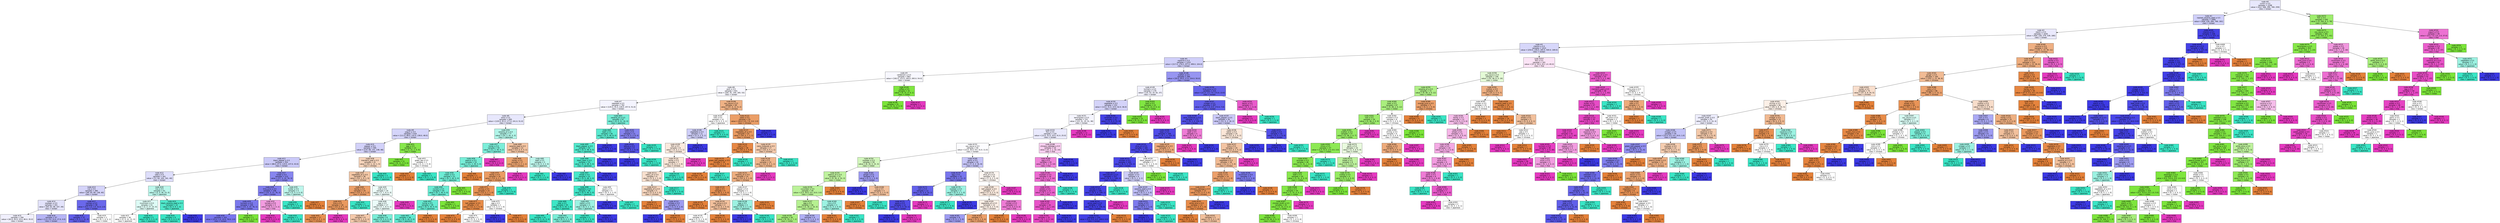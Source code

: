 digraph Tree {
node [shape=box, style="filled", color="black", fontname="helvetica"] ;
edge [fontname="helvetica"] ;
0 [label=<node &#35;0<br/>cumin &le; 0.5<br/>samples = 2298<br/>value = [412, 568, 290, 769, 259]<br/>class = korean>, fillcolor="#e8e8fc"] ;
1 [label=<node &#35;1<br/>roasted_sesame_seed &le; 0.5<br/>samples = 1868<br/>value = [409, 228, 284, 766, 181]<br/>class = korean>, fillcolor="#cfcff9"] ;
0 -> 1 [labeldistance=2.5, labelangle=45, headlabel="True"] ;
2 [label=<node &#35;2<br/>starch &le; 0.5<br/>samples = 1630<br/>value = [404, 228, 279, 539, 180]<br/>class = korean>, fillcolor="#eae9fc"] ;
1 -> 2 ;
3 [label=<node &#35;3<br/>cilantro &le; 0.5<br/>samples = 1414<br/>value = [254.0, 226.0, 265.0, 500.0, 169.0]<br/>class = korean>, fillcolor="#d7d7fa"] ;
2 -> 3 ;
4 [label=<node &#35;4<br/>cayenne &le; 0.5<br/>samples = 1253<br/>value = [217.0, 176.0, 257.0, 499.0, 104.0]<br/>class = korean>, fillcolor="#d0cff9"] ;
3 -> 4 ;
5 [label=<node &#35;5<br/>cardamom &le; 0.5<br/>samples = 863<br/>value = [182.0, 122.0, 240.0, 265.0, 54.0]<br/>class = korean>, fillcolor="#f7f7fe"] ;
4 -> 5 ;
6 [label=<node &#35;6<br/>pork &le; 0.5<br/>samples = 831<br/>value = [182, 91, 240, 265, 53]<br/>class = korean>, fillcolor="#f7f7fe"] ;
5 -> 6 ;
7 [label=<node &#35;7<br/>seaweed &le; 0.5<br/>samples = 762<br/>value = [135.0, 91.0, 228.0, 257.0, 51.0]<br/>class = korean>, fillcolor="#f4f4fe"] ;
6 -> 7 ;
8 [label=<node &#35;8<br/>wine &le; 0.5<br/>samples = 695<br/>value = [135.0, 91.0, 177.0, 241.0, 51.0]<br/>class = korean>, fillcolor="#e7e7fc"] ;
7 -> 8 ;
9 [label=<node &#35;9<br/>yogurt &le; 0.5<br/>samples = 618<br/>value = [111.0, 89.0, 132.0, 238.0, 48.0]<br/>class = korean>, fillcolor="#d4d4f9"] ;
8 -> 9 ;
10 [label=<node &#35;10<br/>pepper &le; 0.5<br/>samples = 595<br/>value = [110, 68, 131, 238, 48]<br/>class = korean>, fillcolor="#d2d1f9"] ;
9 -> 10 ;
11 [label=<node &#35;11<br/>black_pepper &le; 0.5<br/>samples = 554<br/>value = [88.0, 67.0, 119.0, 237.0, 43.0]<br/>class = korean>, fillcolor="#cac9f8"] ;
10 -> 11 ;
12 [label=<node &#35;12<br/>sake &le; 0.5<br/>samples = 441<br/>value = [71, 64, 105, 161, 40]<br/>class = korean>, fillcolor="#dedefb"] ;
11 -> 12 ;
13 [label=<node &#35;13<br/>nut &le; 0.5<br/>samples = 380<br/>value = [69, 64, 69, 138, 40]<br/>class = korean>, fillcolor="#d4d3f9"] ;
12 -> 13 ;
14 [label=<node &#35;14<br/>soybean &le; 0.5<br/>samples = 341<br/>value = [64, 63, 68, 107, 39]<br/>class = korean>, fillcolor="#e3e3fb"] ;
13 -> 14 ;
15 [label=<node &#35;15<br/>samples = 294<br/>value = [63.0, 63.0, 53.0, 80.0, 35.0]<br/>class = korean>, fillcolor="#f1f0fd"] ;
14 -> 15 ;
16 [label=<node &#35;16<br/>samples = 47<br/>value = [1.0, 0.0, 15.0, 27.0, 4.0]<br/>class = korean>, fillcolor="#b6b5f5"] ;
14 -> 16 ;
17 [label=<node &#35;17<br/>cashew &le; 0.5<br/>samples = 39<br/>value = [5.0, 1.0, 1.0, 31.0, 1.0]<br/>class = korean>, fillcolor="#6a68eb"] ;
13 -> 17 ;
18 [label=<node &#35;18<br/>samples = 37<br/>value = [5, 0, 1, 31, 0]<br/>class = korean>, fillcolor="#615eea"] ;
17 -> 18 ;
19 [label=<node &#35;19<br/>samples = 2<br/>value = [0, 1, 0, 0, 1]<br/>class = indian>, fillcolor="#ffffff"] ;
17 -> 19 ;
20 [label=<node &#35;20<br/>rice &le; 0.5<br/>samples = 61<br/>value = [2, 0, 36, 23, 0]<br/>class = japanese>, fillcolor="#bbf6eb"] ;
12 -> 20 ;
21 [label=<node &#35;21<br/>mushroom &le; 0.5<br/>samples = 51<br/>value = [2, 0, 27, 22, 0]<br/>class = japanese>, fillcolor="#ddfbf5"] ;
20 -> 21 ;
22 [label=<node &#35;22<br/>samples = 46<br/>value = [2, 0, 22, 22, 0]<br/>class = japanese>, fillcolor="#ffffff"] ;
21 -> 22 ;
23 [label=<node &#35;23<br/>samples = 5<br/>value = [0, 0, 5, 0, 0]<br/>class = japanese>, fillcolor="#39e5c5"] ;
21 -> 23 ;
24 [label=<node &#35;24<br/>black_sesame_seed &le; 0.5<br/>samples = 10<br/>value = [0, 0, 9, 1, 0]<br/>class = japanese>, fillcolor="#4fe8cb"] ;
20 -> 24 ;
25 [label=<node &#35;25<br/>samples = 9<br/>value = [0, 0, 9, 0, 0]<br/>class = japanese>, fillcolor="#39e5c5"] ;
24 -> 25 ;
26 [label=<node &#35;26<br/>samples = 1<br/>value = [0, 0, 0, 1, 0]<br/>class = korean>, fillcolor="#3c39e5"] ;
24 -> 26 ;
27 [label=<node &#35;27<br/>bread &le; 0.5<br/>samples = 113<br/>value = [17, 3, 14, 76, 3]<br/>class = korean>, fillcolor="#8785ef"] ;
11 -> 27 ;
28 [label=<node &#35;28<br/>lime_juice &le; 0.5<br/>samples = 108<br/>value = [15, 3, 11, 76, 3]<br/>class = korean>, fillcolor="#7f7dee"] ;
27 -> 28 ;
29 [label=<node &#35;29<br/>turmeric &le; 0.5<br/>samples = 105<br/>value = [15, 3, 10, 76, 1]<br/>class = korean>, fillcolor="#7b79ed"] ;
28 -> 29 ;
30 [label=<node &#35;30<br/>samples = 103<br/>value = [15.0, 1.0, 10.0, 76.0, 1.0]<br/>class = korean>, fillcolor="#7876ed"] ;
29 -> 30 ;
31 [label=<node &#35;31<br/>samples = 2<br/>value = [0, 2, 0, 0, 0]<br/>class = indian>, fillcolor="#7be539"] ;
29 -> 31 ;
32 [label=<node &#35;32<br/>tomato &le; 0.5<br/>samples = 3<br/>value = [0, 0, 1, 0, 2]<br/>class = thai>, fillcolor="#f29ce0"] ;
28 -> 32 ;
33 [label=<node &#35;33<br/>samples = 2<br/>value = [0, 0, 0, 0, 2]<br/>class = thai>, fillcolor="#e539c0"] ;
32 -> 33 ;
34 [label=<node &#35;34<br/>samples = 1<br/>value = [0, 0, 1, 0, 0]<br/>class = japanese>, fillcolor="#39e5c5"] ;
32 -> 34 ;
35 [label=<node &#35;35<br/>butter &le; 0.5<br/>samples = 5<br/>value = [2, 0, 3, 0, 0]<br/>class = japanese>, fillcolor="#bdf6ec"] ;
27 -> 35 ;
36 [label=<node &#35;36<br/>samples = 3<br/>value = [0, 0, 3, 0, 0]<br/>class = japanese>, fillcolor="#39e5c5"] ;
35 -> 36 ;
37 [label=<node &#35;37<br/>samples = 2<br/>value = [2, 0, 0, 0, 0]<br/>class = chinese>, fillcolor="#e58139"] ;
35 -> 37 ;
38 [label=<node &#35;38<br/>mandarin_peel &le; 0.5<br/>samples = 41<br/>value = [22, 1, 12, 1, 5]<br/>class = chinese>, fillcolor="#f6d4bb"] ;
10 -> 38 ;
39 [label=<node &#35;39<br/>vegetable_oil &le; 0.5<br/>samples = 38<br/>value = [22, 1, 9, 1, 5]<br/>class = chinese>, fillcolor="#f3c7a6"] ;
38 -> 39 ;
40 [label=<node &#35;40<br/>barley &le; 0.5<br/>samples = 19<br/>value = [15, 0, 1, 1, 2]<br/>class = chinese>, fillcolor="#eb9f68"] ;
39 -> 40 ;
41 [label=<node &#35;41<br/>lime &le; 0.5<br/>samples = 18<br/>value = [15, 0, 0, 1, 2]<br/>class = chinese>, fillcolor="#ea995e"] ;
40 -> 41 ;
42 [label=<node &#35;42<br/>samples = 17<br/>value = [15, 0, 0, 1, 1]<br/>class = chinese>, fillcolor="#e89152"] ;
41 -> 42 ;
43 [label=<node &#35;43<br/>samples = 1<br/>value = [0, 0, 0, 0, 1]<br/>class = thai>, fillcolor="#e539c0"] ;
41 -> 43 ;
44 [label=<node &#35;44<br/>samples = 1<br/>value = [0, 0, 1, 0, 0]<br/>class = japanese>, fillcolor="#39e5c5"] ;
40 -> 44 ;
45 [label=<node &#35;45<br/>crab &le; 0.5<br/>samples = 19<br/>value = [7, 1, 8, 0, 3]<br/>class = japanese>, fillcolor="#eefdfa"] ;
39 -> 45 ;
46 [label=<node &#35;46<br/>egg &le; 0.5<br/>samples = 17<br/>value = [7, 1, 8, 0, 1]<br/>class = japanese>, fillcolor="#ebfcf9"] ;
45 -> 46 ;
47 [label=<node &#35;47<br/>samples = 9<br/>value = [5, 1, 2, 0, 1]<br/>class = chinese>, fillcolor="#f4c9aa"] ;
46 -> 47 ;
48 [label=<node &#35;48<br/>samples = 8<br/>value = [2, 0, 6, 0, 0]<br/>class = japanese>, fillcolor="#7beed8"] ;
46 -> 48 ;
49 [label=<node &#35;49<br/>samples = 2<br/>value = [0, 0, 0, 0, 2]<br/>class = thai>, fillcolor="#e539c0"] ;
45 -> 49 ;
50 [label=<node &#35;50<br/>samples = 3<br/>value = [0, 0, 3, 0, 0]<br/>class = japanese>, fillcolor="#39e5c5"] ;
38 -> 50 ;
51 [label=<node &#35;51<br/>egg &le; 0.5<br/>samples = 23<br/>value = [1, 21, 1, 0, 0]<br/>class = indian>, fillcolor="#87e74b"] ;
9 -> 51 ;
52 [label=<node &#35;52<br/>samples = 21<br/>value = [0, 21, 0, 0, 0]<br/>class = indian>, fillcolor="#7be539"] ;
51 -> 52 ;
53 [label=<node &#35;53<br/>green_tea &le; 0.5<br/>samples = 2<br/>value = [1, 0, 1, 0, 0]<br/>class = chinese>, fillcolor="#ffffff"] ;
51 -> 53 ;
54 [label=<node &#35;54<br/>samples = 1<br/>value = [1, 0, 0, 0, 0]<br/>class = chinese>, fillcolor="#e58139"] ;
53 -> 54 ;
55 [label=<node &#35;55<br/>samples = 1<br/>value = [0, 0, 1, 0, 0]<br/>class = japanese>, fillcolor="#39e5c5"] ;
53 -> 55 ;
56 [label=<node &#35;56<br/>sesame_oil &le; 0.5<br/>samples = 77<br/>value = [24, 2, 45, 3, 3]<br/>class = japanese>, fillcolor="#b1f5e8"] ;
8 -> 56 ;
57 [label=<node &#35;57<br/>honey &le; 0.5<br/>samples = 55<br/>value = [11, 2, 40, 0, 2]<br/>class = japanese>, fillcolor="#7ceed9"] ;
56 -> 57 ;
58 [label=<node &#35;58<br/>peanut &le; 0.5<br/>samples = 53<br/>value = [11, 2, 40, 0, 0]<br/>class = japanese>, fillcolor="#76edd7"] ;
57 -> 58 ;
59 [label=<node &#35;59<br/>cream &le; 0.5<br/>samples = 51<br/>value = [9, 2, 40, 0, 0]<br/>class = japanese>, fillcolor="#6decd4"] ;
58 -> 59 ;
60 [label=<node &#35;60<br/>currant &le; 0.5<br/>samples = 50<br/>value = [9, 1, 40, 0, 0]<br/>class = japanese>, fillcolor="#69ebd3"] ;
59 -> 60 ;
61 [label=<node &#35;61<br/>turnip &le; 0.5<br/>samples = 49<br/>value = [9, 0, 40, 0, 0]<br/>class = japanese>, fillcolor="#66ebd2"] ;
60 -> 61 ;
62 [label=<node &#35;62<br/>samples = 48<br/>value = [8, 0, 40, 0, 0]<br/>class = japanese>, fillcolor="#61ead1"] ;
61 -> 62 ;
63 [label=<node &#35;63<br/>samples = 1<br/>value = [1, 0, 0, 0, 0]<br/>class = chinese>, fillcolor="#e58139"] ;
61 -> 63 ;
64 [label=<node &#35;64<br/>samples = 1<br/>value = [0, 1, 0, 0, 0]<br/>class = indian>, fillcolor="#7be539"] ;
60 -> 64 ;
65 [label=<node &#35;65<br/>samples = 1<br/>value = [0, 1, 0, 0, 0]<br/>class = indian>, fillcolor="#7be539"] ;
59 -> 65 ;
66 [label=<node &#35;66<br/>samples = 2<br/>value = [2, 0, 0, 0, 0]<br/>class = chinese>, fillcolor="#e58139"] ;
58 -> 66 ;
67 [label=<node &#35;67<br/>samples = 2<br/>value = [0, 0, 0, 0, 2]<br/>class = thai>, fillcolor="#e539c0"] ;
57 -> 67 ;
68 [label=<node &#35;68<br/>sesame_seed &le; 0.5<br/>samples = 22<br/>value = [13, 0, 5, 3, 1]<br/>class = chinese>, fillcolor="#f3c4a2"] ;
56 -> 68 ;
69 [label=<node &#35;69<br/>honey &le; 0.5<br/>samples = 17<br/>value = [13, 0, 2, 1, 1]<br/>class = chinese>, fillcolor="#eca36e"] ;
68 -> 69 ;
70 [label=<node &#35;70<br/>barley &le; 0.5<br/>samples = 16<br/>value = [13, 0, 2, 1, 0]<br/>class = chinese>, fillcolor="#eb9c63"] ;
69 -> 70 ;
71 [label=<node &#35;71<br/>shrimp &le; 0.5<br/>samples = 15<br/>value = [13, 0, 1, 1, 0]<br/>class = chinese>, fillcolor="#e99355"] ;
70 -> 71 ;
72 [label=<node &#35;72<br/>bell_pepper &le; 0.5<br/>samples = 13<br/>value = [12, 0, 1, 0, 0]<br/>class = chinese>, fillcolor="#e78c49"] ;
71 -> 72 ;
73 [label=<node &#35;73<br/>samples = 11<br/>value = [11, 0, 0, 0, 0]<br/>class = chinese>, fillcolor="#e58139"] ;
72 -> 73 ;
74 [label=<node &#35;74<br/>samples = 2<br/>value = [1, 0, 1, 0, 0]<br/>class = chinese>, fillcolor="#ffffff"] ;
72 -> 74 ;
75 [label=<node &#35;75<br/>egg &le; 0.5<br/>samples = 2<br/>value = [1, 0, 0, 1, 0]<br/>class = chinese>, fillcolor="#ffffff"] ;
71 -> 75 ;
76 [label=<node &#35;76<br/>samples = 1<br/>value = [0, 0, 0, 1, 0]<br/>class = korean>, fillcolor="#3c39e5"] ;
75 -> 76 ;
77 [label=<node &#35;77<br/>samples = 1<br/>value = [1, 0, 0, 0, 0]<br/>class = chinese>, fillcolor="#e58139"] ;
75 -> 77 ;
78 [label=<node &#35;78<br/>samples = 1<br/>value = [0, 0, 1, 0, 0]<br/>class = japanese>, fillcolor="#39e5c5"] ;
70 -> 78 ;
79 [label=<node &#35;79<br/>samples = 1<br/>value = [0, 0, 0, 0, 1]<br/>class = thai>, fillcolor="#e539c0"] ;
69 -> 79 ;
80 [label=<node &#35;80<br/>beef &le; 0.5<br/>samples = 5<br/>value = [0, 0, 3, 2, 0]<br/>class = japanese>, fillcolor="#bdf6ec"] ;
68 -> 80 ;
81 [label=<node &#35;81<br/>samples = 3<br/>value = [0, 0, 3, 0, 0]<br/>class = japanese>, fillcolor="#39e5c5"] ;
80 -> 81 ;
82 [label=<node &#35;82<br/>samples = 2<br/>value = [0, 0, 0, 2, 0]<br/>class = korean>, fillcolor="#3c39e5"] ;
80 -> 82 ;
83 [label=<node &#35;83<br/>sesame_oil &le; 0.5<br/>samples = 67<br/>value = [0, 0, 51, 16, 0]<br/>class = japanese>, fillcolor="#77edd7"] ;
7 -> 83 ;
84 [label=<node &#35;84<br/>beef &le; 0.5<br/>samples = 56<br/>value = [0, 0, 48, 8, 0]<br/>class = japanese>, fillcolor="#5ae9cf"] ;
83 -> 84 ;
85 [label=<node &#35;85<br/>black_pepper &le; 0.5<br/>samples = 54<br/>value = [0, 0, 48, 6, 0]<br/>class = japanese>, fillcolor="#52e8cc"] ;
84 -> 85 ;
86 [label=<node &#35;86<br/>black_bean &le; 0.5<br/>samples = 53<br/>value = [0, 0, 48, 5, 0]<br/>class = japanese>, fillcolor="#4ee8cb"] ;
85 -> 86 ;
87 [label=<node &#35;87<br/>wheat &le; 0.5<br/>samples = 52<br/>value = [0, 0, 48, 4, 0]<br/>class = japanese>, fillcolor="#49e7ca"] ;
86 -> 87 ;
88 [label=<node &#35;88<br/>vegetable &le; 0.5<br/>samples = 48<br/>value = [0, 0, 46, 2, 0]<br/>class = japanese>, fillcolor="#42e6c8"] ;
87 -> 88 ;
89 [label=<node &#35;89<br/>kelp &le; 0.5<br/>samples = 45<br/>value = [0, 0, 44, 1, 0]<br/>class = japanese>, fillcolor="#3de6c6"] ;
88 -> 89 ;
90 [label=<node &#35;90<br/>samples = 41<br/>value = [0, 0, 41, 0, 0]<br/>class = japanese>, fillcolor="#39e5c5"] ;
89 -> 90 ;
91 [label=<node &#35;91<br/>samples = 4<br/>value = [0, 0, 3, 1, 0]<br/>class = japanese>, fillcolor="#7beed8"] ;
89 -> 91 ;
92 [label=<node &#35;92<br/>radish &le; 0.5<br/>samples = 3<br/>value = [0, 0, 2, 1, 0]<br/>class = japanese>, fillcolor="#9cf2e2"] ;
88 -> 92 ;
93 [label=<node &#35;93<br/>samples = 2<br/>value = [0, 0, 2, 0, 0]<br/>class = japanese>, fillcolor="#39e5c5"] ;
92 -> 93 ;
94 [label=<node &#35;94<br/>samples = 1<br/>value = [0, 0, 0, 1, 0]<br/>class = korean>, fillcolor="#3c39e5"] ;
92 -> 94 ;
95 [label=<node &#35;95<br/>squid &le; 0.5<br/>samples = 4<br/>value = [0, 0, 2, 2, 0]<br/>class = japanese>, fillcolor="#ffffff"] ;
87 -> 95 ;
96 [label=<node &#35;96<br/>samples = 2<br/>value = [0, 0, 0, 2, 0]<br/>class = korean>, fillcolor="#3c39e5"] ;
95 -> 96 ;
97 [label=<node &#35;97<br/>samples = 2<br/>value = [0, 0, 2, 0, 0]<br/>class = japanese>, fillcolor="#39e5c5"] ;
95 -> 97 ;
98 [label=<node &#35;98<br/>samples = 1<br/>value = [0, 0, 0, 1, 0]<br/>class = korean>, fillcolor="#3c39e5"] ;
86 -> 98 ;
99 [label=<node &#35;99<br/>samples = 1<br/>value = [0, 0, 0, 1, 0]<br/>class = korean>, fillcolor="#3c39e5"] ;
85 -> 99 ;
100 [label=<node &#35;100<br/>samples = 2<br/>value = [0, 0, 0, 2, 0]<br/>class = korean>, fillcolor="#3c39e5"] ;
84 -> 100 ;
101 [label=<node &#35;101<br/>wine &le; 0.5<br/>samples = 11<br/>value = [0, 0, 3, 8, 0]<br/>class = korean>, fillcolor="#8583ef"] ;
83 -> 101 ;
102 [label=<node &#35;102<br/>lettuce &le; 0.5<br/>samples = 9<br/>value = [0, 0, 1, 8, 0]<br/>class = korean>, fillcolor="#5452e8"] ;
101 -> 102 ;
103 [label=<node &#35;103<br/>samples = 8<br/>value = [0, 0, 0, 8, 0]<br/>class = korean>, fillcolor="#3c39e5"] ;
102 -> 103 ;
104 [label=<node &#35;104<br/>samples = 1<br/>value = [0, 0, 1, 0, 0]<br/>class = japanese>, fillcolor="#39e5c5"] ;
102 -> 104 ;
105 [label=<node &#35;105<br/>samples = 2<br/>value = [0, 0, 2, 0, 0]<br/>class = japanese>, fillcolor="#39e5c5"] ;
101 -> 105 ;
106 [label=<node &#35;106<br/>soy_sauce &le; 0.5<br/>samples = 69<br/>value = [47, 0, 12, 8, 2]<br/>class = chinese>, fillcolor="#efb285"] ;
6 -> 106 ;
107 [label=<node &#35;107<br/>milk &le; 0.5<br/>samples = 14<br/>value = [3, 0, 5, 5, 1]<br/>class = japanese>, fillcolor="#ffffff"] ;
106 -> 107 ;
108 [label=<node &#35;108<br/>vegetable &le; 0.5<br/>samples = 11<br/>value = [3, 0, 2, 5, 1]<br/>class = korean>, fillcolor="#cecef8"] ;
107 -> 108 ;
109 [label=<node &#35;109<br/>fish &le; 0.5<br/>samples = 8<br/>value = [3, 0, 2, 2, 1]<br/>class = chinese>, fillcolor="#fbeade"] ;
108 -> 109 ;
110 [label=<node &#35;110<br/>barley &le; 0.5<br/>samples = 7<br/>value = [3, 0, 2, 2, 0]<br/>class = chinese>, fillcolor="#fae6d7"] ;
109 -> 110 ;
111 [label=<node &#35;111<br/>celery_oil &le; 0.5<br/>samples = 6<br/>value = [3, 0, 1, 2, 0]<br/>class = chinese>, fillcolor="#f8e0ce"] ;
110 -> 111 ;
112 [label=<node &#35;112<br/>vegetable_oil &le; 0.5<br/>samples = 5<br/>value = [3, 0, 0, 2, 0]<br/>class = chinese>, fillcolor="#f6d5bd"] ;
111 -> 112 ;
113 [label=<node &#35;113<br/>samples = 2<br/>value = [2, 0, 0, 0, 0]<br/>class = chinese>, fillcolor="#e58139"] ;
112 -> 113 ;
114 [label=<node &#35;114<br/>shiitake &le; 0.5<br/>samples = 3<br/>value = [1, 0, 0, 2, 0]<br/>class = korean>, fillcolor="#9e9cf2"] ;
112 -> 114 ;
115 [label=<node &#35;115<br/>samples = 2<br/>value = [0, 0, 0, 2, 0]<br/>class = korean>, fillcolor="#3c39e5"] ;
114 -> 115 ;
116 [label=<node &#35;116<br/>samples = 1<br/>value = [1, 0, 0, 0, 0]<br/>class = chinese>, fillcolor="#e58139"] ;
114 -> 116 ;
117 [label=<node &#35;117<br/>samples = 1<br/>value = [0, 0, 1, 0, 0]<br/>class = japanese>, fillcolor="#39e5c5"] ;
111 -> 117 ;
118 [label=<node &#35;118<br/>samples = 1<br/>value = [0, 0, 1, 0, 0]<br/>class = japanese>, fillcolor="#39e5c5"] ;
110 -> 118 ;
119 [label=<node &#35;119<br/>samples = 1<br/>value = [0, 0, 0, 0, 1]<br/>class = thai>, fillcolor="#e539c0"] ;
109 -> 119 ;
120 [label=<node &#35;120<br/>samples = 3<br/>value = [0, 0, 0, 3, 0]<br/>class = korean>, fillcolor="#3c39e5"] ;
108 -> 120 ;
121 [label=<node &#35;121<br/>samples = 3<br/>value = [0, 0, 3, 0, 0]<br/>class = japanese>, fillcolor="#39e5c5"] ;
107 -> 121 ;
122 [label=<node &#35;122<br/>yeast &le; 0.5<br/>samples = 55<br/>value = [44.0, 0.0, 7.0, 3.0, 1.0]<br/>class = chinese>, fillcolor="#eb9e66"] ;
106 -> 122 ;
123 [label=<node &#35;123<br/>vegetable_oil &le; 0.5<br/>samples = 53<br/>value = [44, 0, 7, 1, 1]<br/>class = chinese>, fillcolor="#ea9a60"] ;
122 -> 123 ;
124 [label=<node &#35;124<br/>clam &le; 0.5<br/>samples = 36<br/>value = [34, 0, 2, 0, 0]<br/>class = chinese>, fillcolor="#e78845"] ;
123 -> 124 ;
125 [label=<node &#35;125<br/>green_bell_pepper &le; 0.5<br/>samples = 35<br/>value = [34, 0, 1, 0, 0]<br/>class = chinese>, fillcolor="#e6853f"] ;
124 -> 125 ;
126 [label=<node &#35;126<br/>samples = 34<br/>value = [34, 0, 0, 0, 0]<br/>class = chinese>, fillcolor="#e58139"] ;
125 -> 126 ;
127 [label=<node &#35;127<br/>samples = 1<br/>value = [0, 0, 1, 0, 0]<br/>class = japanese>, fillcolor="#39e5c5"] ;
125 -> 127 ;
128 [label=<node &#35;128<br/>samples = 1<br/>value = [0, 0, 1, 0, 0]<br/>class = japanese>, fillcolor="#39e5c5"] ;
124 -> 128 ;
129 [label=<node &#35;129<br/>cane_molasses &le; 0.5<br/>samples = 17<br/>value = [10, 0, 5, 1, 1]<br/>class = chinese>, fillcolor="#f4caac"] ;
123 -> 129 ;
130 [label=<node &#35;130<br/>crab &le; 0.5<br/>samples = 15<br/>value = [10, 0, 3, 1, 1]<br/>class = chinese>, fillcolor="#f0b68c"] ;
129 -> 130 ;
131 [label=<node &#35;131<br/>sesame_oil &le; 0.5<br/>samples = 14<br/>value = [10, 0, 3, 1, 0]<br/>class = chinese>, fillcolor="#eeaf81"] ;
130 -> 131 ;
132 [label=<node &#35;132<br/>sake &le; 0.5<br/>samples = 9<br/>value = [8, 0, 1, 0, 0]<br/>class = chinese>, fillcolor="#e89152"] ;
131 -> 132 ;
133 [label=<node &#35;133<br/>samples = 6<br/>value = [6, 0, 0, 0, 0]<br/>class = chinese>, fillcolor="#e58139"] ;
132 -> 133 ;
134 [label=<node &#35;134<br/>star_anise &le; 0.5<br/>samples = 3<br/>value = [2, 0, 1, 0, 0]<br/>class = chinese>, fillcolor="#f2c09c"] ;
132 -> 134 ;
135 [label=<node &#35;135<br/>samples = 2<br/>value = [1, 0, 1, 0, 0]<br/>class = chinese>, fillcolor="#ffffff"] ;
134 -> 135 ;
136 [label=<node &#35;136<br/>samples = 1<br/>value = [1, 0, 0, 0, 0]<br/>class = chinese>, fillcolor="#e58139"] ;
134 -> 136 ;
137 [label=<node &#35;137<br/>pepper &le; 0.5<br/>samples = 5<br/>value = [2, 0, 2, 1, 0]<br/>class = chinese>, fillcolor="#ffffff"] ;
131 -> 137 ;
138 [label=<node &#35;138<br/>egg &le; 0.5<br/>samples = 3<br/>value = [0, 0, 2, 1, 0]<br/>class = japanese>, fillcolor="#9cf2e2"] ;
137 -> 138 ;
139 [label=<node &#35;139<br/>samples = 1<br/>value = [0, 0, 0, 1, 0]<br/>class = korean>, fillcolor="#3c39e5"] ;
138 -> 139 ;
140 [label=<node &#35;140<br/>samples = 2<br/>value = [0, 0, 2, 0, 0]<br/>class = japanese>, fillcolor="#39e5c5"] ;
138 -> 140 ;
141 [label=<node &#35;141<br/>samples = 2<br/>value = [2, 0, 0, 0, 0]<br/>class = chinese>, fillcolor="#e58139"] ;
137 -> 141 ;
142 [label=<node &#35;142<br/>samples = 1<br/>value = [0, 0, 0, 0, 1]<br/>class = thai>, fillcolor="#e539c0"] ;
130 -> 142 ;
143 [label=<node &#35;143<br/>samples = 2<br/>value = [0, 0, 2, 0, 0]<br/>class = japanese>, fillcolor="#39e5c5"] ;
129 -> 143 ;
144 [label=<node &#35;144<br/>samples = 2<br/>value = [0, 0, 0, 2, 0]<br/>class = korean>, fillcolor="#3c39e5"] ;
122 -> 144 ;
145 [label=<node &#35;145<br/>coffee &le; 0.5<br/>samples = 32<br/>value = [0, 31, 0, 0, 1]<br/>class = indian>, fillcolor="#7fe63f"] ;
5 -> 145 ;
146 [label=<node &#35;146<br/>samples = 31<br/>value = [0, 31, 0, 0, 0]<br/>class = indian>, fillcolor="#7be539"] ;
145 -> 146 ;
147 [label=<node &#35;147<br/>samples = 1<br/>value = [0, 0, 0, 0, 1]<br/>class = thai>, fillcolor="#e539c0"] ;
145 -> 147 ;
148 [label=<node &#35;148<br/>scallion &le; 0.5<br/>samples = 390<br/>value = [35.0, 54.0, 17.0, 234.0, 50.0]<br/>class = korean>, fillcolor="#9795f1"] ;
4 -> 148 ;
149 [label=<node &#35;149<br/>turmeric &le; 0.5<br/>samples = 176<br/>value = [14, 53, 10, 62, 37]<br/>class = korean>, fillcolor="#f1f1fd"] ;
148 -> 149 ;
150 [label=<node &#35;150<br/>vegetable &le; 0.5<br/>samples = 153<br/>value = [14.0, 31.0, 10.0, 62.0, 36.0]<br/>class = korean>, fillcolor="#d4d3f9"] ;
149 -> 150 ;
151 [label=<node &#35;151<br/>lemongrass &le; 0.5<br/>samples = 131<br/>value = [13, 31, 10, 41, 36]<br/>class = korean>, fillcolor="#f5f5fe"] ;
150 -> 151 ;
152 [label=<node &#35;152<br/>fish &le; 0.5<br/>samples = 120<br/>value = [13.0, 31.0, 10.0, 41.0, 25.0]<br/>class = korean>, fillcolor="#e9e9fc"] ;
151 -> 152 ;
153 [label=<node &#35;153<br/>soy_sauce &le; 0.5<br/>samples = 94<br/>value = [13.0, 30.0, 9.0, 31.0, 11.0]<br/>class = korean>, fillcolor="#fcfcff"] ;
152 -> 153 ;
154 [label=<node &#35;154<br/>soybean &le; 0.5<br/>samples = 59<br/>value = [6, 30, 5, 15, 3]<br/>class = indian>, fillcolor="#d2f6bc"] ;
153 -> 154 ;
155 [label=<node &#35;155<br/>peanut_oil &le; 0.5<br/>samples = 51<br/>value = [4, 30, 4, 10, 3]<br/>class = indian>, fillcolor="#bff29e"] ;
154 -> 155 ;
156 [label=<node &#35;156<br/>cucumber &le; 0.5<br/>samples = 49<br/>value = [2.0, 30.0, 4.0, 10.0, 3.0]<br/>class = indian>, fillcolor="#bbf299"] ;
155 -> 156 ;
157 [label=<node &#35;157<br/>egg &le; 0.5<br/>samples = 46<br/>value = [1, 30, 2, 10, 3]<br/>class = indian>, fillcolor="#b6f191"] ;
156 -> 157 ;
158 [label=<node &#35;158<br/>samples = 40<br/>value = [0, 29, 2, 7, 2]<br/>class = indian>, fillcolor="#a7ee7b"] ;
157 -> 158 ;
159 [label=<node &#35;159<br/>samples = 6<br/>value = [1, 1, 0, 3, 1]<br/>class = korean>, fillcolor="#b1b0f5"] ;
157 -> 159 ;
160 [label=<node &#35;160<br/>rice &le; 0.5<br/>samples = 3<br/>value = [1, 0, 2, 0, 0]<br/>class = japanese>, fillcolor="#9cf2e2"] ;
156 -> 160 ;
161 [label=<node &#35;161<br/>samples = 1<br/>value = [1, 0, 0, 0, 0]<br/>class = chinese>, fillcolor="#e58139"] ;
160 -> 161 ;
162 [label=<node &#35;162<br/>samples = 2<br/>value = [0, 0, 2, 0, 0]<br/>class = japanese>, fillcolor="#39e5c5"] ;
160 -> 162 ;
163 [label=<node &#35;163<br/>samples = 2<br/>value = [2, 0, 0, 0, 0]<br/>class = chinese>, fillcolor="#e58139"] ;
155 -> 163 ;
164 [label=<node &#35;164<br/>ginger &le; 0.5<br/>samples = 8<br/>value = [2, 0, 1, 5, 0]<br/>class = korean>, fillcolor="#9e9cf2"] ;
154 -> 164 ;
165 [label=<node &#35;165<br/>samples = 5<br/>value = [0, 0, 0, 5, 0]<br/>class = korean>, fillcolor="#3c39e5"] ;
164 -> 165 ;
166 [label=<node &#35;166<br/>rice &le; 0.5<br/>samples = 3<br/>value = [2, 0, 1, 0, 0]<br/>class = chinese>, fillcolor="#f2c09c"] ;
164 -> 166 ;
167 [label=<node &#35;167<br/>samples = 2<br/>value = [2, 0, 0, 0, 0]<br/>class = chinese>, fillcolor="#e58139"] ;
166 -> 167 ;
168 [label=<node &#35;168<br/>samples = 1<br/>value = [0, 0, 1, 0, 0]<br/>class = japanese>, fillcolor="#39e5c5"] ;
166 -> 168 ;
169 [label=<node &#35;169<br/>garlic &le; 0.5<br/>samples = 35<br/>value = [7, 0, 4, 16, 8]<br/>class = korean>, fillcolor="#c5c4f7"] ;
153 -> 169 ;
170 [label=<node &#35;170<br/>egg &le; 0.5<br/>samples = 15<br/>value = [0, 0, 2, 11, 2]<br/>class = korean>, fillcolor="#7876ed"] ;
169 -> 170 ;
171 [label=<node &#35;171<br/>corn &le; 0.5<br/>samples = 12<br/>value = [0, 0, 0, 10, 2]<br/>class = korean>, fillcolor="#6361ea"] ;
170 -> 171 ;
172 [label=<node &#35;172<br/>apple &le; 0.5<br/>samples = 11<br/>value = [0, 0, 0, 10, 1]<br/>class = korean>, fillcolor="#504de8"] ;
171 -> 172 ;
173 [label=<node &#35;173<br/>samples = 10<br/>value = [0, 0, 0, 10, 0]<br/>class = korean>, fillcolor="#3c39e5"] ;
172 -> 173 ;
174 [label=<node &#35;174<br/>samples = 1<br/>value = [0, 0, 0, 0, 1]<br/>class = thai>, fillcolor="#e539c0"] ;
172 -> 174 ;
175 [label=<node &#35;175<br/>samples = 1<br/>value = [0, 0, 0, 0, 1]<br/>class = thai>, fillcolor="#e539c0"] ;
171 -> 175 ;
176 [label=<node &#35;176<br/>soybean &le; 0.5<br/>samples = 3<br/>value = [0, 0, 2, 1, 0]<br/>class = japanese>, fillcolor="#9cf2e2"] ;
170 -> 176 ;
177 [label=<node &#35;177<br/>samples = 2<br/>value = [0, 0, 2, 0, 0]<br/>class = japanese>, fillcolor="#39e5c5"] ;
176 -> 177 ;
178 [label=<node &#35;178<br/>samples = 1<br/>value = [0, 0, 0, 1, 0]<br/>class = korean>, fillcolor="#3c39e5"] ;
176 -> 178 ;
179 [label=<node &#35;179<br/>olive_oil &le; 0.5<br/>samples = 20<br/>value = [7, 0, 2, 5, 6]<br/>class = chinese>, fillcolor="#fdf6f1"] ;
169 -> 179 ;
180 [label=<node &#35;180<br/>bell_pepper &le; 0.5<br/>samples = 17<br/>value = [7, 0, 2, 5, 3]<br/>class = chinese>, fillcolor="#fbeade"] ;
179 -> 180 ;
181 [label=<node &#35;181<br/>vegetable_oil &le; 0.5<br/>samples = 13<br/>value = [6, 0, 2, 5, 0]<br/>class = chinese>, fillcolor="#fcefe6"] ;
180 -> 181 ;
182 [label=<node &#35;182<br/>samples = 8<br/>value = [2, 0, 1, 5, 0]<br/>class = korean>, fillcolor="#9e9cf2"] ;
181 -> 182 ;
183 [label=<node &#35;183<br/>samples = 5<br/>value = [4, 0, 1, 0, 0]<br/>class = chinese>, fillcolor="#eca06a"] ;
181 -> 183 ;
184 [label=<node &#35;184<br/>chicken &le; 0.5<br/>samples = 4<br/>value = [1, 0, 0, 0, 3]<br/>class = thai>, fillcolor="#ee7bd5"] ;
180 -> 184 ;
185 [label=<node &#35;185<br/>samples = 1<br/>value = [1, 0, 0, 0, 0]<br/>class = chinese>, fillcolor="#e58139"] ;
184 -> 185 ;
186 [label=<node &#35;186<br/>samples = 3<br/>value = [0, 0, 0, 0, 3]<br/>class = thai>, fillcolor="#e539c0"] ;
184 -> 186 ;
187 [label=<node &#35;187<br/>samples = 3<br/>value = [0, 0, 0, 0, 3]<br/>class = thai>, fillcolor="#e539c0"] ;
179 -> 187 ;
188 [label=<node &#35;188<br/>chinese_cabbage &le; 0.5<br/>samples = 26<br/>value = [0, 1, 1, 10, 14]<br/>class = thai>, fillcolor="#f8ceef"] ;
152 -> 188 ;
189 [label=<node &#35;189<br/>egg &le; 0.5<br/>samples = 20<br/>value = [0, 1, 1, 4, 14]<br/>class = thai>, fillcolor="#ef83d8"] ;
188 -> 189 ;
190 [label=<node &#35;190<br/>soybean &le; 0.5<br/>samples = 18<br/>value = [0, 1, 1, 2, 14]<br/>class = thai>, fillcolor="#ec6ad0"] ;
189 -> 190 ;
191 [label=<node &#35;191<br/>potato &le; 0.5<br/>samples = 17<br/>value = [0, 1, 0, 2, 14]<br/>class = thai>, fillcolor="#ea61cd"] ;
190 -> 191 ;
192 [label=<node &#35;192<br/>nira &le; 0.5<br/>samples = 16<br/>value = [0, 1, 0, 1, 14]<br/>class = thai>, fillcolor="#e853c8"] ;
191 -> 192 ;
193 [label=<node &#35;193<br/>samples = 15<br/>value = [0, 1, 0, 0, 14]<br/>class = thai>, fillcolor="#e747c4"] ;
192 -> 193 ;
194 [label=<node &#35;194<br/>samples = 1<br/>value = [0, 0, 0, 1, 0]<br/>class = korean>, fillcolor="#3c39e5"] ;
192 -> 194 ;
195 [label=<node &#35;195<br/>samples = 1<br/>value = [0, 0, 0, 1, 0]<br/>class = korean>, fillcolor="#3c39e5"] ;
191 -> 195 ;
196 [label=<node &#35;196<br/>samples = 1<br/>value = [0, 0, 1, 0, 0]<br/>class = japanese>, fillcolor="#39e5c5"] ;
190 -> 196 ;
197 [label=<node &#35;197<br/>samples = 2<br/>value = [0, 0, 0, 2, 0]<br/>class = korean>, fillcolor="#3c39e5"] ;
189 -> 197 ;
198 [label=<node &#35;198<br/>samples = 6<br/>value = [0, 0, 0, 6, 0]<br/>class = korean>, fillcolor="#3c39e5"] ;
188 -> 198 ;
199 [label=<node &#35;199<br/>samples = 11<br/>value = [0, 0, 0, 0, 11]<br/>class = thai>, fillcolor="#e539c0"] ;
151 -> 199 ;
200 [label=<node &#35;200<br/>coriander &le; 0.5<br/>samples = 22<br/>value = [1, 0, 0, 21, 0]<br/>class = korean>, fillcolor="#4542e6"] ;
150 -> 200 ;
201 [label=<node &#35;201<br/>samples = 21<br/>value = [0, 0, 0, 21, 0]<br/>class = korean>, fillcolor="#3c39e5"] ;
200 -> 201 ;
202 [label=<node &#35;202<br/>samples = 1<br/>value = [1, 0, 0, 0, 0]<br/>class = chinese>, fillcolor="#e58139"] ;
200 -> 202 ;
203 [label=<node &#35;203<br/>basil &le; 0.5<br/>samples = 23<br/>value = [0, 22, 0, 0, 1]<br/>class = indian>, fillcolor="#81e642"] ;
149 -> 203 ;
204 [label=<node &#35;204<br/>samples = 22<br/>value = [0, 22, 0, 0, 0]<br/>class = indian>, fillcolor="#7be539"] ;
203 -> 204 ;
205 [label=<node &#35;205<br/>samples = 1<br/>value = [0, 0, 0, 0, 1]<br/>class = thai>, fillcolor="#e539c0"] ;
203 -> 205 ;
206 [label=<node &#35;206<br/>lime_juice &le; 0.5<br/>samples = 214<br/>value = [21.0, 1.0, 7.0, 172.0, 13.0]<br/>class = korean>, fillcolor="#6664eb"] ;
148 -> 206 ;
207 [label=<node &#35;207<br/>vinegar &le; 0.5<br/>samples = 207<br/>value = [21.0, 1.0, 6.0, 172.0, 7.0]<br/>class = korean>, fillcolor="#615eea"] ;
206 -> 207 ;
208 [label=<node &#35;208<br/>cane_molasses &le; 0.5<br/>samples = 173<br/>value = [9, 1, 4, 154, 5]<br/>class = korean>, fillcolor="#5350e8"] ;
207 -> 208 ;
209 [label=<node &#35;209<br/>bean &le; 0.5<br/>samples = 169<br/>value = [9, 1, 4, 153, 2]<br/>class = korean>, fillcolor="#504de8"] ;
208 -> 209 ;
210 [label=<node &#35;210<br/>olive_oil &le; 0.5<br/>samples = 165<br/>value = [6, 1, 4, 152, 2]<br/>class = korean>, fillcolor="#4c49e7"] ;
209 -> 210 ;
211 [label=<node &#35;211<br/>chicken &le; 0.5<br/>samples = 163<br/>value = [6, 0, 3, 152, 2]<br/>class = korean>, fillcolor="#4a47e7"] ;
210 -> 211 ;
212 [label=<node &#35;212<br/>katsuobushi &le; 0.5<br/>samples = 157<br/>value = [6, 0, 1, 149, 1]<br/>class = korean>, fillcolor="#4643e6"] ;
211 -> 212 ;
213 [label=<node &#35;213<br/>tomato &le; 0.5<br/>samples = 156<br/>value = [6, 0, 0, 149, 1]<br/>class = korean>, fillcolor="#4542e6"] ;
212 -> 213 ;
214 [label=<node &#35;214<br/>anise_seed &le; 0.5<br/>samples = 155<br/>value = [6, 0, 0, 149, 0]<br/>class = korean>, fillcolor="#4441e6"] ;
213 -> 214 ;
215 [label=<node &#35;215<br/>samples = 154<br/>value = [5.0, 0.0, 0.0, 149.0, 0.0]<br/>class = korean>, fillcolor="#4340e6"] ;
214 -> 215 ;
216 [label=<node &#35;216<br/>samples = 1<br/>value = [1, 0, 0, 0, 0]<br/>class = chinese>, fillcolor="#e58139"] ;
214 -> 216 ;
217 [label=<node &#35;217<br/>samples = 1<br/>value = [0, 0, 0, 0, 1]<br/>class = thai>, fillcolor="#e539c0"] ;
213 -> 217 ;
218 [label=<node &#35;218<br/>samples = 1<br/>value = [0, 0, 1, 0, 0]<br/>class = japanese>, fillcolor="#39e5c5"] ;
212 -> 218 ;
219 [label=<node &#35;219<br/>pepper &le; 0.5<br/>samples = 6<br/>value = [0, 0, 2, 3, 1]<br/>class = korean>, fillcolor="#cecef8"] ;
211 -> 219 ;
220 [label=<node &#35;220<br/>sesame_seed &le; 0.5<br/>samples = 5<br/>value = [0, 0, 2, 3, 0]<br/>class = korean>, fillcolor="#bebdf6"] ;
219 -> 220 ;
221 [label=<node &#35;221<br/>honey &le; 0.5<br/>samples = 4<br/>value = [0, 0, 1, 3, 0]<br/>class = korean>, fillcolor="#7d7bee"] ;
220 -> 221 ;
222 [label=<node &#35;222<br/>samples = 3<br/>value = [0, 0, 0, 3, 0]<br/>class = korean>, fillcolor="#3c39e5"] ;
221 -> 222 ;
223 [label=<node &#35;223<br/>samples = 1<br/>value = [0, 0, 1, 0, 0]<br/>class = japanese>, fillcolor="#39e5c5"] ;
221 -> 223 ;
224 [label=<node &#35;224<br/>samples = 1<br/>value = [0, 0, 1, 0, 0]<br/>class = japanese>, fillcolor="#39e5c5"] ;
220 -> 224 ;
225 [label=<node &#35;225<br/>samples = 1<br/>value = [0, 0, 0, 0, 1]<br/>class = thai>, fillcolor="#e539c0"] ;
219 -> 225 ;
226 [label=<node &#35;226<br/>black_pepper &le; 0.5<br/>samples = 2<br/>value = [0, 1, 1, 0, 0]<br/>class = indian>, fillcolor="#ffffff"] ;
210 -> 226 ;
227 [label=<node &#35;227<br/>samples = 1<br/>value = [0, 1, 0, 0, 0]<br/>class = indian>, fillcolor="#7be539"] ;
226 -> 227 ;
228 [label=<node &#35;228<br/>samples = 1<br/>value = [0, 0, 1, 0, 0]<br/>class = japanese>, fillcolor="#39e5c5"] ;
226 -> 228 ;
229 [label=<node &#35;229<br/>vegetable_oil &le; 0.5<br/>samples = 4<br/>value = [3, 0, 0, 1, 0]<br/>class = chinese>, fillcolor="#eeab7b"] ;
209 -> 229 ;
230 [label=<node &#35;230<br/>samples = 3<br/>value = [3, 0, 0, 0, 0]<br/>class = chinese>, fillcolor="#e58139"] ;
229 -> 230 ;
231 [label=<node &#35;231<br/>samples = 1<br/>value = [0, 0, 0, 1, 0]<br/>class = korean>, fillcolor="#3c39e5"] ;
229 -> 231 ;
232 [label=<node &#35;232<br/>beef &le; 0.5<br/>samples = 4<br/>value = [0, 0, 0, 1, 3]<br/>class = thai>, fillcolor="#ee7bd5"] ;
208 -> 232 ;
233 [label=<node &#35;233<br/>samples = 3<br/>value = [0, 0, 0, 0, 3]<br/>class = thai>, fillcolor="#e539c0"] ;
232 -> 233 ;
234 [label=<node &#35;234<br/>samples = 1<br/>value = [0, 0, 0, 1, 0]<br/>class = korean>, fillcolor="#3c39e5"] ;
232 -> 234 ;
235 [label=<node &#35;235<br/>black_pepper &le; 0.5<br/>samples = 34<br/>value = [12, 0, 2, 18, 2]<br/>class = korean>, fillcolor="#cac9f8"] ;
207 -> 235 ;
236 [label=<node &#35;236<br/>radish &le; 0.5<br/>samples = 24<br/>value = [12, 0, 1, 9, 2]<br/>class = chinese>, fillcolor="#fae6d7"] ;
235 -> 236 ;
237 [label=<node &#35;237<br/>lime &le; 0.5<br/>samples = 20<br/>value = [12, 0, 1, 5, 2]<br/>class = chinese>, fillcolor="#f3c4a3"] ;
236 -> 237 ;
238 [label=<node &#35;238<br/>vegetable &le; 0.5<br/>samples = 18<br/>value = [12, 0, 1, 5, 0]<br/>class = chinese>, fillcolor="#f1bb94"] ;
237 -> 238 ;
239 [label=<node &#35;239<br/>honey &le; 0.5<br/>samples = 14<br/>value = [11, 0, 1, 2, 0]<br/>class = chinese>, fillcolor="#eca06b"] ;
238 -> 239 ;
240 [label=<node &#35;240<br/>chinese_cabbage &le; 0.5<br/>samples = 13<br/>value = [11, 0, 0, 2, 0]<br/>class = chinese>, fillcolor="#ea985d"] ;
239 -> 240 ;
241 [label=<node &#35;241<br/>white_wine &le; 0.5<br/>samples = 12<br/>value = [11, 0, 0, 1, 0]<br/>class = chinese>, fillcolor="#e78c4b"] ;
240 -> 241 ;
242 [label=<node &#35;242<br/>samples = 9<br/>value = [9, 0, 0, 0, 0]<br/>class = chinese>, fillcolor="#e58139"] ;
241 -> 242 ;
243 [label=<node &#35;243<br/>samples = 3<br/>value = [2, 0, 0, 1, 0]<br/>class = chinese>, fillcolor="#f2c09c"] ;
241 -> 243 ;
244 [label=<node &#35;244<br/>samples = 1<br/>value = [0, 0, 0, 1, 0]<br/>class = korean>, fillcolor="#3c39e5"] ;
240 -> 244 ;
245 [label=<node &#35;245<br/>samples = 1<br/>value = [0, 0, 1, 0, 0]<br/>class = japanese>, fillcolor="#39e5c5"] ;
239 -> 245 ;
246 [label=<node &#35;246<br/>mushroom &le; 0.5<br/>samples = 4<br/>value = [1, 0, 0, 3, 0]<br/>class = korean>, fillcolor="#7d7bee"] ;
238 -> 246 ;
247 [label=<node &#35;247<br/>samples = 3<br/>value = [0, 0, 0, 3, 0]<br/>class = korean>, fillcolor="#3c39e5"] ;
246 -> 247 ;
248 [label=<node &#35;248<br/>samples = 1<br/>value = [1, 0, 0, 0, 0]<br/>class = chinese>, fillcolor="#e58139"] ;
246 -> 248 ;
249 [label=<node &#35;249<br/>samples = 2<br/>value = [0, 0, 0, 0, 2]<br/>class = thai>, fillcolor="#e539c0"] ;
237 -> 249 ;
250 [label=<node &#35;250<br/>samples = 4<br/>value = [0, 0, 0, 4, 0]<br/>class = korean>, fillcolor="#3c39e5"] ;
236 -> 250 ;
251 [label=<node &#35;251<br/>shallot &le; 0.5<br/>samples = 10<br/>value = [0, 0, 1, 9, 0]<br/>class = korean>, fillcolor="#524fe8"] ;
235 -> 251 ;
252 [label=<node &#35;252<br/>samples = 9<br/>value = [0, 0, 0, 9, 0]<br/>class = korean>, fillcolor="#3c39e5"] ;
251 -> 252 ;
253 [label=<node &#35;253<br/>samples = 1<br/>value = [0, 0, 1, 0, 0]<br/>class = japanese>, fillcolor="#39e5c5"] ;
251 -> 253 ;
254 [label=<node &#35;254<br/>bacon &le; 0.5<br/>samples = 7<br/>value = [0, 0, 1, 0, 6]<br/>class = thai>, fillcolor="#e95acb"] ;
206 -> 254 ;
255 [label=<node &#35;255<br/>samples = 6<br/>value = [0, 0, 0, 0, 6]<br/>class = thai>, fillcolor="#e539c0"] ;
254 -> 255 ;
256 [label=<node &#35;256<br/>samples = 1<br/>value = [0, 0, 1, 0, 0]<br/>class = japanese>, fillcolor="#39e5c5"] ;
254 -> 256 ;
257 [label=<node &#35;257<br/>fish &le; 0.5<br/>samples = 161<br/>value = [37.0, 50.0, 8.0, 1.0, 65.0]<br/>class = thai>, fillcolor="#fbe4f6"] ;
3 -> 257 ;
258 [label=<node &#35;258<br/>soy_sauce &le; 0.5<br/>samples = 106<br/>value = [33, 48, 6, 0, 19]<br/>class = indian>, fillcolor="#e4fad6"] ;
257 -> 258 ;
259 [label=<node &#35;259<br/>sesame_oil &le; 0.5<br/>samples = 72<br/>value = [9, 48, 3, 0, 12]<br/>class = indian>, fillcolor="#b0ef88"] ;
258 -> 259 ;
260 [label=<node &#35;260<br/>bean &le; 0.5<br/>samples = 67<br/>value = [5, 48, 2, 0, 12]<br/>class = indian>, fillcolor="#a9ee7d"] ;
259 -> 260 ;
261 [label=<node &#35;261<br/>root &le; 0.5<br/>samples = 59<br/>value = [2, 46, 2, 0, 9]<br/>class = indian>, fillcolor="#9dec6c"] ;
260 -> 261 ;
262 [label=<node &#35;262<br/>scallion &le; 0.5<br/>samples = 57<br/>value = [2, 46, 2, 0, 7]<br/>class = indian>, fillcolor="#98eb65"] ;
261 -> 262 ;
263 [label=<node &#35;263<br/>chive &le; 0.5<br/>samples = 47<br/>value = [1.0, 41.0, 2.0, 0.0, 3.0]<br/>class = indian>, fillcolor="#8de954"] ;
262 -> 263 ;
264 [label=<node &#35;264<br/>avocado &le; 0.5<br/>samples = 46<br/>value = [1, 41, 1, 0, 3]<br/>class = indian>, fillcolor="#8ae850"] ;
263 -> 264 ;
265 [label=<node &#35;265<br/>beef &le; 0.5<br/>samples = 45<br/>value = [1, 41, 0, 0, 3]<br/>class = indian>, fillcolor="#88e74c"] ;
264 -> 265 ;
266 [label=<node &#35;266<br/>wine &le; 0.5<br/>samples = 44<br/>value = [1, 41, 0, 0, 2]<br/>class = indian>, fillcolor="#84e747"] ;
265 -> 266 ;
267 [label=<node &#35;267<br/>chicken_broth &le; 0.5<br/>samples = 43<br/>value = [1, 41, 0, 0, 1]<br/>class = indian>, fillcolor="#81e642"] ;
266 -> 267 ;
268 [label=<node &#35;268<br/>samples = 41<br/>value = [0, 40, 0, 0, 1]<br/>class = indian>, fillcolor="#7ee63e"] ;
267 -> 268 ;
269 [label=<node &#35;269<br/>samples = 2<br/>value = [1, 1, 0, 0, 0]<br/>class = chinese>, fillcolor="#ffffff"] ;
267 -> 269 ;
270 [label=<node &#35;270<br/>samples = 1<br/>value = [0, 0, 0, 0, 1]<br/>class = thai>, fillcolor="#e539c0"] ;
266 -> 270 ;
271 [label=<node &#35;271<br/>samples = 1<br/>value = [0, 0, 0, 0, 1]<br/>class = thai>, fillcolor="#e539c0"] ;
265 -> 271 ;
272 [label=<node &#35;272<br/>samples = 1<br/>value = [0, 0, 1, 0, 0]<br/>class = japanese>, fillcolor="#39e5c5"] ;
264 -> 272 ;
273 [label=<node &#35;273<br/>samples = 1<br/>value = [0, 0, 1, 0, 0]<br/>class = japanese>, fillcolor="#39e5c5"] ;
263 -> 273 ;
274 [label=<node &#35;274<br/>garlic &le; 0.5<br/>samples = 10<br/>value = [1, 5, 0, 0, 4]<br/>class = indian>, fillcolor="#e9fbde"] ;
262 -> 274 ;
275 [label=<node &#35;275<br/>bread &le; 0.5<br/>samples = 8<br/>value = [1, 5, 0, 0, 2]<br/>class = indian>, fillcolor="#bdf29c"] ;
274 -> 275 ;
276 [label=<node &#35;276<br/>scallop &le; 0.5<br/>samples = 6<br/>value = [1, 5, 0, 0, 0]<br/>class = indian>, fillcolor="#95ea61"] ;
275 -> 276 ;
277 [label=<node &#35;277<br/>samples = 5<br/>value = [0, 5, 0, 0, 0]<br/>class = indian>, fillcolor="#7be539"] ;
276 -> 277 ;
278 [label=<node &#35;278<br/>samples = 1<br/>value = [1, 0, 0, 0, 0]<br/>class = chinese>, fillcolor="#e58139"] ;
276 -> 278 ;
279 [label=<node &#35;279<br/>samples = 2<br/>value = [0, 0, 0, 0, 2]<br/>class = thai>, fillcolor="#e539c0"] ;
275 -> 279 ;
280 [label=<node &#35;280<br/>samples = 2<br/>value = [0, 0, 0, 0, 2]<br/>class = thai>, fillcolor="#e539c0"] ;
274 -> 280 ;
281 [label=<node &#35;281<br/>samples = 2<br/>value = [0, 0, 0, 0, 2]<br/>class = thai>, fillcolor="#e539c0"] ;
261 -> 281 ;
282 [label=<node &#35;282<br/>mustard &le; 0.5<br/>samples = 8<br/>value = [3, 2, 0, 0, 3]<br/>class = chinese>, fillcolor="#ffffff"] ;
260 -> 282 ;
283 [label=<node &#35;283<br/>shrimp &le; 0.5<br/>samples = 6<br/>value = [3, 0, 0, 0, 3]<br/>class = chinese>, fillcolor="#ffffff"] ;
282 -> 283 ;
284 [label=<node &#35;284<br/>scallion &le; 0.5<br/>samples = 4<br/>value = [3, 0, 0, 0, 1]<br/>class = chinese>, fillcolor="#eeab7b"] ;
283 -> 284 ;
285 [label=<node &#35;285<br/>samples = 3<br/>value = [3, 0, 0, 0, 0]<br/>class = chinese>, fillcolor="#e58139"] ;
284 -> 285 ;
286 [label=<node &#35;286<br/>samples = 1<br/>value = [0, 0, 0, 0, 1]<br/>class = thai>, fillcolor="#e539c0"] ;
284 -> 286 ;
287 [label=<node &#35;287<br/>samples = 2<br/>value = [0, 0, 0, 0, 2]<br/>class = thai>, fillcolor="#e539c0"] ;
283 -> 287 ;
288 [label=<node &#35;288<br/>samples = 2<br/>value = [0, 2, 0, 0, 0]<br/>class = indian>, fillcolor="#7be539"] ;
282 -> 288 ;
289 [label=<node &#35;289<br/>orange_juice &le; 0.5<br/>samples = 5<br/>value = [4, 0, 1, 0, 0]<br/>class = chinese>, fillcolor="#eca06a"] ;
259 -> 289 ;
290 [label=<node &#35;290<br/>samples = 4<br/>value = [4, 0, 0, 0, 0]<br/>class = chinese>, fillcolor="#e58139"] ;
289 -> 290 ;
291 [label=<node &#35;291<br/>samples = 1<br/>value = [0, 0, 1, 0, 0]<br/>class = japanese>, fillcolor="#39e5c5"] ;
289 -> 291 ;
292 [label=<node &#35;292<br/>scallion &le; 0.5<br/>samples = 34<br/>value = [24, 0, 3, 0, 7]<br/>class = chinese>, fillcolor="#efb082"] ;
258 -> 292 ;
293 [label=<node &#35;293<br/>chicken &le; 0.5<br/>samples = 15<br/>value = [6, 0, 3, 0, 6]<br/>class = chinese>, fillcolor="#ffffff"] ;
292 -> 293 ;
294 [label=<node &#35;294<br/>barley &le; 0.5<br/>samples = 12<br/>value = [3, 0, 3, 0, 6]<br/>class = thai>, fillcolor="#f6bdea"] ;
293 -> 294 ;
295 [label=<node &#35;295<br/>wheat &le; 0.5<br/>samples = 11<br/>value = [2, 0, 3, 0, 6]<br/>class = thai>, fillcolor="#f5b5e7"] ;
294 -> 295 ;
296 [label=<node &#35;296<br/>cider &le; 0.5<br/>samples = 10<br/>value = [1, 0, 3, 0, 6]<br/>class = thai>, fillcolor="#f4aae4"] ;
295 -> 296 ;
297 [label=<node &#35;297<br/>wine &le; 0.5<br/>samples = 9<br/>value = [0, 0, 3, 0, 6]<br/>class = thai>, fillcolor="#f29ce0"] ;
296 -> 297 ;
298 [label=<node &#35;298<br/>garlic &le; 0.5<br/>samples = 8<br/>value = [0, 0, 2, 0, 6]<br/>class = thai>, fillcolor="#ee7bd5"] ;
297 -> 298 ;
299 [label=<node &#35;299<br/>samples = 1<br/>value = [0, 0, 1, 0, 0]<br/>class = japanese>, fillcolor="#39e5c5"] ;
298 -> 299 ;
300 [label=<node &#35;300<br/>vinegar &le; 0.5<br/>samples = 7<br/>value = [0, 0, 1, 0, 6]<br/>class = thai>, fillcolor="#e95acb"] ;
298 -> 300 ;
301 [label=<node &#35;301<br/>samples = 5<br/>value = [0, 0, 0, 0, 5]<br/>class = thai>, fillcolor="#e539c0"] ;
300 -> 301 ;
302 [label=<node &#35;302<br/>samples = 2<br/>value = [0, 0, 1, 0, 1]<br/>class = japanese>, fillcolor="#ffffff"] ;
300 -> 302 ;
303 [label=<node &#35;303<br/>samples = 1<br/>value = [0, 0, 1, 0, 0]<br/>class = japanese>, fillcolor="#39e5c5"] ;
297 -> 303 ;
304 [label=<node &#35;304<br/>samples = 1<br/>value = [1, 0, 0, 0, 0]<br/>class = chinese>, fillcolor="#e58139"] ;
296 -> 304 ;
305 [label=<node &#35;305<br/>samples = 1<br/>value = [1, 0, 0, 0, 0]<br/>class = chinese>, fillcolor="#e58139"] ;
295 -> 305 ;
306 [label=<node &#35;306<br/>samples = 1<br/>value = [1, 0, 0, 0, 0]<br/>class = chinese>, fillcolor="#e58139"] ;
294 -> 306 ;
307 [label=<node &#35;307<br/>samples = 3<br/>value = [3, 0, 0, 0, 0]<br/>class = chinese>, fillcolor="#e58139"] ;
293 -> 307 ;
308 [label=<node &#35;308<br/>sesame_seed &le; 0.5<br/>samples = 19<br/>value = [18, 0, 0, 0, 1]<br/>class = chinese>, fillcolor="#e68844"] ;
292 -> 308 ;
309 [label=<node &#35;309<br/>samples = 16<br/>value = [16, 0, 0, 0, 0]<br/>class = chinese>, fillcolor="#e58139"] ;
308 -> 309 ;
310 [label=<node &#35;310<br/>wheat &le; 0.5<br/>samples = 3<br/>value = [2, 0, 0, 0, 1]<br/>class = chinese>, fillcolor="#f2c09c"] ;
308 -> 310 ;
311 [label=<node &#35;311<br/>samples = 1<br/>value = [1, 0, 0, 0, 0]<br/>class = chinese>, fillcolor="#e58139"] ;
310 -> 311 ;
312 [label=<node &#35;312<br/>pea &le; 0.5<br/>samples = 2<br/>value = [1, 0, 0, 0, 1]<br/>class = chinese>, fillcolor="#ffffff"] ;
310 -> 312 ;
313 [label=<node &#35;313<br/>samples = 1<br/>value = [0, 0, 0, 0, 1]<br/>class = thai>, fillcolor="#e539c0"] ;
312 -> 313 ;
314 [label=<node &#35;314<br/>samples = 1<br/>value = [1, 0, 0, 0, 0]<br/>class = chinese>, fillcolor="#e58139"] ;
312 -> 314 ;
315 [label=<node &#35;315<br/>sesame_oil &le; 0.5<br/>samples = 55<br/>value = [4, 2, 2, 1, 46]<br/>class = thai>, fillcolor="#ea5ccb"] ;
257 -> 315 ;
316 [label=<node &#35;316<br/>mandarin_peel &le; 0.5<br/>samples = 48<br/>value = [1, 2, 1, 1, 43]<br/>class = thai>, fillcolor="#e84fc7"] ;
315 -> 316 ;
317 [label=<node &#35;317<br/>butter &le; 0.5<br/>samples = 47<br/>value = [1, 2, 0, 1, 43]<br/>class = thai>, fillcolor="#e74bc6"] ;
316 -> 317 ;
318 [label=<node &#35;318<br/>cabbage &le; 0.5<br/>samples = 45<br/>value = [1, 1, 0, 1, 42]<br/>class = thai>, fillcolor="#e746c4"] ;
317 -> 318 ;
319 [label=<node &#35;319<br/>crab &le; 0.5<br/>samples = 42<br/>value = [0, 1, 0, 1, 40]<br/>class = thai>, fillcolor="#e643c3"] ;
318 -> 319 ;
320 [label=<node &#35;320<br/>turmeric &le; 0.5<br/>samples = 39<br/>value = [0, 1, 0, 0, 38]<br/>class = thai>, fillcolor="#e63ec2"] ;
319 -> 320 ;
321 [label=<node &#35;321<br/>samples = 36<br/>value = [0, 0, 0, 0, 36]<br/>class = thai>, fillcolor="#e539c0"] ;
320 -> 321 ;
322 [label=<node &#35;322<br/>onion &le; 0.5<br/>samples = 3<br/>value = [0, 1, 0, 0, 2]<br/>class = thai>, fillcolor="#f29ce0"] ;
320 -> 322 ;
323 [label=<node &#35;323<br/>samples = 2<br/>value = [0, 0, 0, 0, 2]<br/>class = thai>, fillcolor="#e539c0"] ;
322 -> 323 ;
324 [label=<node &#35;324<br/>samples = 1<br/>value = [0, 1, 0, 0, 0]<br/>class = indian>, fillcolor="#7be539"] ;
322 -> 324 ;
325 [label=<node &#35;325<br/>pepper &le; 0.5<br/>samples = 3<br/>value = [0, 0, 0, 1, 2]<br/>class = thai>, fillcolor="#f29ce0"] ;
319 -> 325 ;
326 [label=<node &#35;326<br/>samples = 2<br/>value = [0, 0, 0, 0, 2]<br/>class = thai>, fillcolor="#e539c0"] ;
325 -> 326 ;
327 [label=<node &#35;327<br/>samples = 1<br/>value = [0, 0, 0, 1, 0]<br/>class = korean>, fillcolor="#3c39e5"] ;
325 -> 327 ;
328 [label=<node &#35;328<br/>cayenne &le; 0.5<br/>samples = 3<br/>value = [1, 0, 0, 0, 2]<br/>class = thai>, fillcolor="#f29ce0"] ;
318 -> 328 ;
329 [label=<node &#35;329<br/>samples = 1<br/>value = [1, 0, 0, 0, 0]<br/>class = chinese>, fillcolor="#e58139"] ;
328 -> 329 ;
330 [label=<node &#35;330<br/>samples = 2<br/>value = [0, 0, 0, 0, 2]<br/>class = thai>, fillcolor="#e539c0"] ;
328 -> 330 ;
331 [label=<node &#35;331<br/>red_wine &le; 0.5<br/>samples = 2<br/>value = [0, 1, 0, 0, 1]<br/>class = indian>, fillcolor="#ffffff"] ;
317 -> 331 ;
332 [label=<node &#35;332<br/>samples = 1<br/>value = [0, 1, 0, 0, 0]<br/>class = indian>, fillcolor="#7be539"] ;
331 -> 332 ;
333 [label=<node &#35;333<br/>samples = 1<br/>value = [0, 0, 0, 0, 1]<br/>class = thai>, fillcolor="#e539c0"] ;
331 -> 333 ;
334 [label=<node &#35;334<br/>samples = 1<br/>value = [0, 0, 1, 0, 0]<br/>class = japanese>, fillcolor="#39e5c5"] ;
316 -> 334 ;
335 [label=<node &#35;335<br/>lime_juice &le; 0.5<br/>samples = 7<br/>value = [3, 0, 1, 0, 3]<br/>class = chinese>, fillcolor="#ffffff"] ;
315 -> 335 ;
336 [label=<node &#35;336<br/>sake &le; 0.5<br/>samples = 4<br/>value = [3, 0, 1, 0, 0]<br/>class = chinese>, fillcolor="#eeab7b"] ;
335 -> 336 ;
337 [label=<node &#35;337<br/>samples = 3<br/>value = [3, 0, 0, 0, 0]<br/>class = chinese>, fillcolor="#e58139"] ;
336 -> 337 ;
338 [label=<node &#35;338<br/>samples = 1<br/>value = [0, 0, 1, 0, 0]<br/>class = japanese>, fillcolor="#39e5c5"] ;
336 -> 338 ;
339 [label=<node &#35;339<br/>samples = 3<br/>value = [0, 0, 0, 0, 3]<br/>class = thai>, fillcolor="#e539c0"] ;
335 -> 339 ;
340 [label=<node &#35;340<br/>coconut &le; 0.5<br/>samples = 216<br/>value = [150, 2, 14, 39, 11]<br/>class = chinese>, fillcolor="#efb083"] ;
2 -> 340 ;
341 [label=<node &#35;341<br/>pork &le; 0.5<br/>samples = 210<br/>value = [150, 2, 13, 39, 6]<br/>class = chinese>, fillcolor="#eead7e"] ;
340 -> 341 ;
342 [label=<node &#35;342<br/>ginger &le; 0.5<br/>samples = 160<br/>value = [103, 2, 13, 36, 6]<br/>class = chinese>, fillcolor="#f1bb94"] ;
341 -> 342 ;
343 [label=<node &#35;343<br/>oyster &le; 0.5<br/>samples = 74<br/>value = [37, 0, 8, 24, 5]<br/>class = chinese>, fillcolor="#f8decc"] ;
342 -> 343 ;
344 [label=<node &#35;344<br/>shrimp &le; 0.5<br/>samples = 66<br/>value = [29, 0, 8, 24, 5]<br/>class = chinese>, fillcolor="#fcf0e7"] ;
343 -> 344 ;
345 [label=<node &#35;345<br/>chicken_broth &le; 0.5<br/>samples = 54<br/>value = [21, 0, 5, 24, 4]<br/>class = korean>, fillcolor="#ededfd"] ;
344 -> 345 ;
346 [label=<node &#35;346<br/>vinegar &le; 0.5<br/>samples = 44<br/>value = [15.0, 0.0, 4.0, 24.0, 1.0]<br/>class = korean>, fillcolor="#c2c2f7"] ;
345 -> 346 ;
347 [label=<node &#35;347<br/>green_bell_pepper &le; 0.5<br/>samples = 31<br/>value = [8, 0, 2, 21, 0]<br/>class = korean>, fillcolor="#918ff0"] ;
346 -> 347 ;
348 [label=<node &#35;348<br/>pineapple &le; 0.5<br/>samples = 29<br/>value = [6, 0, 2, 21, 0]<br/>class = korean>, fillcolor="#807eee"] ;
347 -> 348 ;
349 [label=<node &#35;349<br/>seaweed &le; 0.5<br/>samples = 27<br/>value = [4, 0, 2, 21, 0]<br/>class = korean>, fillcolor="#6f6dec"] ;
348 -> 349 ;
350 [label=<node &#35;350<br/>wine &le; 0.5<br/>samples = 26<br/>value = [4, 0, 1, 21, 0]<br/>class = korean>, fillcolor="#6866eb"] ;
349 -> 350 ;
351 [label=<node &#35;351<br/>pear &le; 0.5<br/>samples = 25<br/>value = [4, 0, 0, 21, 0]<br/>class = korean>, fillcolor="#615fea"] ;
350 -> 351 ;
352 [label=<node &#35;352<br/>samples = 24<br/>value = [3, 0, 0, 21, 0]<br/>class = korean>, fillcolor="#5855e9"] ;
351 -> 352 ;
353 [label=<node &#35;353<br/>samples = 1<br/>value = [1, 0, 0, 0, 0]<br/>class = chinese>, fillcolor="#e58139"] ;
351 -> 353 ;
354 [label=<node &#35;354<br/>samples = 1<br/>value = [0, 0, 1, 0, 0]<br/>class = japanese>, fillcolor="#39e5c5"] ;
350 -> 354 ;
355 [label=<node &#35;355<br/>samples = 1<br/>value = [0, 0, 1, 0, 0]<br/>class = japanese>, fillcolor="#39e5c5"] ;
349 -> 355 ;
356 [label=<node &#35;356<br/>samples = 2<br/>value = [2, 0, 0, 0, 0]<br/>class = chinese>, fillcolor="#e58139"] ;
348 -> 356 ;
357 [label=<node &#35;357<br/>samples = 2<br/>value = [2, 0, 0, 0, 0]<br/>class = chinese>, fillcolor="#e58139"] ;
347 -> 357 ;
358 [label=<node &#35;358<br/>soybean &le; 0.5<br/>samples = 13<br/>value = [7, 0, 2, 3, 1]<br/>class = chinese>, fillcolor="#f5cdb0"] ;
346 -> 358 ;
359 [label=<node &#35;359<br/>peanut_butter &le; 0.5<br/>samples = 10<br/>value = [7, 0, 0, 2, 1]<br/>class = chinese>, fillcolor="#efb083"] ;
358 -> 359 ;
360 [label=<node &#35;360<br/>bacon &le; 0.5<br/>samples = 9<br/>value = [7, 0, 0, 2, 0]<br/>class = chinese>, fillcolor="#eca572"] ;
359 -> 360 ;
361 [label=<node &#35;361<br/>vegetable &le; 0.5<br/>samples = 8<br/>value = [7, 0, 0, 1, 0]<br/>class = chinese>, fillcolor="#e99355"] ;
360 -> 361 ;
362 [label=<node &#35;362<br/>samples = 6<br/>value = [6, 0, 0, 0, 0]<br/>class = chinese>, fillcolor="#e58139"] ;
361 -> 362 ;
363 [label=<node &#35;363<br/>bell_pepper &le; 0.5<br/>samples = 2<br/>value = [1, 0, 0, 1, 0]<br/>class = chinese>, fillcolor="#ffffff"] ;
361 -> 363 ;
364 [label=<node &#35;364<br/>samples = 1<br/>value = [0, 0, 0, 1, 0]<br/>class = korean>, fillcolor="#3c39e5"] ;
363 -> 364 ;
365 [label=<node &#35;365<br/>samples = 1<br/>value = [1, 0, 0, 0, 0]<br/>class = chinese>, fillcolor="#e58139"] ;
363 -> 365 ;
366 [label=<node &#35;366<br/>samples = 1<br/>value = [0, 0, 0, 1, 0]<br/>class = korean>, fillcolor="#3c39e5"] ;
360 -> 366 ;
367 [label=<node &#35;367<br/>samples = 1<br/>value = [0, 0, 0, 0, 1]<br/>class = thai>, fillcolor="#e539c0"] ;
359 -> 367 ;
368 [label=<node &#35;368<br/>nut &le; 0.5<br/>samples = 3<br/>value = [0, 0, 2, 1, 0]<br/>class = japanese>, fillcolor="#9cf2e2"] ;
358 -> 368 ;
369 [label=<node &#35;369<br/>samples = 2<br/>value = [0, 0, 2, 0, 0]<br/>class = japanese>, fillcolor="#39e5c5"] ;
368 -> 369 ;
370 [label=<node &#35;370<br/>samples = 1<br/>value = [0, 0, 0, 1, 0]<br/>class = korean>, fillcolor="#3c39e5"] ;
368 -> 370 ;
371 [label=<node &#35;371<br/>cayenne &le; 0.5<br/>samples = 10<br/>value = [6, 0, 1, 0, 3]<br/>class = chinese>, fillcolor="#f4c9aa"] ;
345 -> 371 ;
372 [label=<node &#35;372<br/>beef &le; 0.5<br/>samples = 7<br/>value = [6, 0, 1, 0, 0]<br/>class = chinese>, fillcolor="#e9965a"] ;
371 -> 372 ;
373 [label=<node &#35;373<br/>samples = 6<br/>value = [6, 0, 0, 0, 0]<br/>class = chinese>, fillcolor="#e58139"] ;
372 -> 373 ;
374 [label=<node &#35;374<br/>samples = 1<br/>value = [0, 0, 1, 0, 0]<br/>class = japanese>, fillcolor="#39e5c5"] ;
372 -> 374 ;
375 [label=<node &#35;375<br/>samples = 3<br/>value = [0, 0, 0, 0, 3]<br/>class = thai>, fillcolor="#e539c0"] ;
371 -> 375 ;
376 [label=<node &#35;376<br/>vinegar &le; 0.5<br/>samples = 12<br/>value = [8, 0, 3, 0, 1]<br/>class = chinese>, fillcolor="#f1b991"] ;
344 -> 376 ;
377 [label=<node &#35;377<br/>wheat &le; 0.5<br/>samples = 9<br/>value = [8, 0, 1, 0, 0]<br/>class = chinese>, fillcolor="#e89152"] ;
376 -> 377 ;
378 [label=<node &#35;378<br/>samples = 7<br/>value = [7, 0, 0, 0, 0]<br/>class = chinese>, fillcolor="#e58139"] ;
377 -> 378 ;
379 [label=<node &#35;379<br/>rice &le; 0.5<br/>samples = 2<br/>value = [1, 0, 1, 0, 0]<br/>class = chinese>, fillcolor="#ffffff"] ;
377 -> 379 ;
380 [label=<node &#35;380<br/>samples = 1<br/>value = [0, 0, 1, 0, 0]<br/>class = japanese>, fillcolor="#39e5c5"] ;
379 -> 380 ;
381 [label=<node &#35;381<br/>samples = 1<br/>value = [1, 0, 0, 0, 0]<br/>class = chinese>, fillcolor="#e58139"] ;
379 -> 381 ;
382 [label=<node &#35;382<br/>cayenne &le; 0.5<br/>samples = 3<br/>value = [0, 0, 2, 0, 1]<br/>class = japanese>, fillcolor="#9cf2e2"] ;
376 -> 382 ;
383 [label=<node &#35;383<br/>samples = 2<br/>value = [0, 0, 2, 0, 0]<br/>class = japanese>, fillcolor="#39e5c5"] ;
382 -> 383 ;
384 [label=<node &#35;384<br/>samples = 1<br/>value = [0, 0, 0, 0, 1]<br/>class = thai>, fillcolor="#e539c0"] ;
382 -> 384 ;
385 [label=<node &#35;385<br/>samples = 8<br/>value = [8, 0, 0, 0, 0]<br/>class = chinese>, fillcolor="#e58139"] ;
343 -> 385 ;
386 [label=<node &#35;386<br/>sake &le; 0.5<br/>samples = 86<br/>value = [66, 2, 5, 12, 1]<br/>class = chinese>, fillcolor="#eca36f"] ;
342 -> 386 ;
387 [label=<node &#35;387<br/>wheat &le; 0.5<br/>samples = 62<br/>value = [53, 2, 3, 3, 1]<br/>class = chinese>, fillcolor="#e99457"] ;
386 -> 387 ;
388 [label=<node &#35;388<br/>butter &le; 0.5<br/>samples = 55<br/>value = [51, 1, 0, 2, 1]<br/>class = chinese>, fillcolor="#e78b48"] ;
387 -> 388 ;
389 [label=<node &#35;389<br/>brown_rice &le; 0.5<br/>samples = 54<br/>value = [51, 0, 0, 2, 1]<br/>class = chinese>, fillcolor="#e68844"] ;
388 -> 389 ;
390 [label=<node &#35;390<br/>mackerel &le; 0.5<br/>samples = 53<br/>value = [51, 0, 0, 1, 1]<br/>class = chinese>, fillcolor="#e68641"] ;
389 -> 390 ;
391 [label=<node &#35;391<br/>palm &le; 0.5<br/>samples = 52<br/>value = [51, 0, 0, 0, 1]<br/>class = chinese>, fillcolor="#e6833d"] ;
390 -> 391 ;
392 [label=<node &#35;392<br/>samples = 50<br/>value = [50, 0, 0, 0, 0]<br/>class = chinese>, fillcolor="#e58139"] ;
391 -> 392 ;
393 [label=<node &#35;393<br/>samples = 2<br/>value = [1, 0, 0, 0, 1]<br/>class = chinese>, fillcolor="#ffffff"] ;
391 -> 393 ;
394 [label=<node &#35;394<br/>samples = 1<br/>value = [0, 0, 0, 1, 0]<br/>class = korean>, fillcolor="#3c39e5"] ;
390 -> 394 ;
395 [label=<node &#35;395<br/>samples = 1<br/>value = [0, 0, 0, 1, 0]<br/>class = korean>, fillcolor="#3c39e5"] ;
389 -> 395 ;
396 [label=<node &#35;396<br/>samples = 1<br/>value = [0, 1, 0, 0, 0]<br/>class = indian>, fillcolor="#7be539"] ;
388 -> 396 ;
397 [label=<node &#35;397<br/>soy_sauce &le; 0.5<br/>samples = 7<br/>value = [2, 1, 3, 1, 0]<br/>class = japanese>, fillcolor="#d7faf3"] ;
387 -> 397 ;
398 [label=<node &#35;398<br/>chicken &le; 0.5<br/>samples = 3<br/>value = [1, 1, 0, 1, 0]<br/>class = chinese>, fillcolor="#ffffff"] ;
397 -> 398 ;
399 [label=<node &#35;399<br/>mint &le; 0.5<br/>samples = 2<br/>value = [1, 0, 0, 1, 0]<br/>class = chinese>, fillcolor="#ffffff"] ;
398 -> 399 ;
400 [label=<node &#35;400<br/>samples = 1<br/>value = [0, 0, 0, 1, 0]<br/>class = korean>, fillcolor="#3c39e5"] ;
399 -> 400 ;
401 [label=<node &#35;401<br/>samples = 1<br/>value = [1, 0, 0, 0, 0]<br/>class = chinese>, fillcolor="#e58139"] ;
399 -> 401 ;
402 [label=<node &#35;402<br/>samples = 1<br/>value = [0, 1, 0, 0, 0]<br/>class = indian>, fillcolor="#7be539"] ;
398 -> 402 ;
403 [label=<node &#35;403<br/>pepper &le; 0.5<br/>samples = 4<br/>value = [1, 0, 3, 0, 0]<br/>class = japanese>, fillcolor="#7beed8"] ;
397 -> 403 ;
404 [label=<node &#35;404<br/>samples = 3<br/>value = [0, 0, 3, 0, 0]<br/>class = japanese>, fillcolor="#39e5c5"] ;
403 -> 404 ;
405 [label=<node &#35;405<br/>samples = 1<br/>value = [1, 0, 0, 0, 0]<br/>class = chinese>, fillcolor="#e58139"] ;
403 -> 405 ;
406 [label=<node &#35;406<br/>scallion &le; 0.5<br/>samples = 24<br/>value = [13, 0, 2, 9, 0]<br/>class = chinese>, fillcolor="#f8ddca"] ;
386 -> 406 ;
407 [label=<node &#35;407<br/>corn &le; 0.5<br/>samples = 9<br/>value = [2, 0, 2, 5, 0]<br/>class = korean>, fillcolor="#abaaf4"] ;
406 -> 407 ;
408 [label=<node &#35;408<br/>garlic &le; 0.5<br/>samples = 6<br/>value = [0, 0, 2, 4, 0]<br/>class = korean>, fillcolor="#9e9cf2"] ;
407 -> 408 ;
409 [label=<node &#35;409<br/>vinegar &le; 0.5<br/>samples = 3<br/>value = [0, 0, 2, 1, 0]<br/>class = japanese>, fillcolor="#9cf2e2"] ;
408 -> 409 ;
410 [label=<node &#35;410<br/>samples = 2<br/>value = [0, 0, 2, 0, 0]<br/>class = japanese>, fillcolor="#39e5c5"] ;
409 -> 410 ;
411 [label=<node &#35;411<br/>samples = 1<br/>value = [0, 0, 0, 1, 0]<br/>class = korean>, fillcolor="#3c39e5"] ;
409 -> 411 ;
412 [label=<node &#35;412<br/>samples = 3<br/>value = [0, 0, 0, 3, 0]<br/>class = korean>, fillcolor="#3c39e5"] ;
408 -> 412 ;
413 [label=<node &#35;413<br/>meat &le; 0.5<br/>samples = 3<br/>value = [2, 0, 0, 1, 0]<br/>class = chinese>, fillcolor="#f2c09c"] ;
407 -> 413 ;
414 [label=<node &#35;414<br/>samples = 2<br/>value = [2, 0, 0, 0, 0]<br/>class = chinese>, fillcolor="#e58139"] ;
413 -> 414 ;
415 [label=<node &#35;415<br/>samples = 1<br/>value = [0, 0, 0, 1, 0]<br/>class = korean>, fillcolor="#3c39e5"] ;
413 -> 415 ;
416 [label=<node &#35;416<br/>honey &le; 0.5<br/>samples = 15<br/>value = [11, 0, 0, 4, 0]<br/>class = chinese>, fillcolor="#eeaf81"] ;
406 -> 416 ;
417 [label=<node &#35;417<br/>pumpkin &le; 0.5<br/>samples = 13<br/>value = [11, 0, 0, 2, 0]<br/>class = chinese>, fillcolor="#ea985d"] ;
416 -> 417 ;
418 [label=<node &#35;418<br/>vegetable &le; 0.5<br/>samples = 12<br/>value = [11, 0, 0, 1, 0]<br/>class = chinese>, fillcolor="#e78c4b"] ;
417 -> 418 ;
419 [label=<node &#35;419<br/>samples = 9<br/>value = [9, 0, 0, 0, 0]<br/>class = chinese>, fillcolor="#e58139"] ;
418 -> 419 ;
420 [label=<node &#35;420<br/>sesame_oil &le; 0.5<br/>samples = 3<br/>value = [2, 0, 0, 1, 0]<br/>class = chinese>, fillcolor="#f2c09c"] ;
418 -> 420 ;
421 [label=<node &#35;421<br/>samples = 1<br/>value = [0, 0, 0, 1, 0]<br/>class = korean>, fillcolor="#3c39e5"] ;
420 -> 421 ;
422 [label=<node &#35;422<br/>samples = 2<br/>value = [2, 0, 0, 0, 0]<br/>class = chinese>, fillcolor="#e58139"] ;
420 -> 422 ;
423 [label=<node &#35;423<br/>samples = 1<br/>value = [0, 0, 0, 1, 0]<br/>class = korean>, fillcolor="#3c39e5"] ;
417 -> 423 ;
424 [label=<node &#35;424<br/>samples = 2<br/>value = [0, 0, 0, 2, 0]<br/>class = korean>, fillcolor="#3c39e5"] ;
416 -> 424 ;
425 [label=<node &#35;425<br/>lettuce &le; 0.5<br/>samples = 50<br/>value = [47, 0, 0, 3, 0]<br/>class = chinese>, fillcolor="#e78946"] ;
341 -> 425 ;
426 [label=<node &#35;426<br/>barley &le; 0.5<br/>samples = 49<br/>value = [47.0, 0.0, 0.0, 2.0, 0.0]<br/>class = chinese>, fillcolor="#e68641"] ;
425 -> 426 ;
427 [label=<node &#35;427<br/>fish &le; 0.5<br/>samples = 48<br/>value = [47, 0, 0, 1, 0]<br/>class = chinese>, fillcolor="#e6843d"] ;
426 -> 427 ;
428 [label=<node &#35;428<br/>samples = 47<br/>value = [47, 0, 0, 0, 0]<br/>class = chinese>, fillcolor="#e58139"] ;
427 -> 428 ;
429 [label=<node &#35;429<br/>samples = 1<br/>value = [0, 0, 0, 1, 0]<br/>class = korean>, fillcolor="#3c39e5"] ;
427 -> 429 ;
430 [label=<node &#35;430<br/>samples = 1<br/>value = [0, 0, 0, 1, 0]<br/>class = korean>, fillcolor="#3c39e5"] ;
426 -> 430 ;
431 [label=<node &#35;431<br/>samples = 1<br/>value = [0, 0, 0, 1, 0]<br/>class = korean>, fillcolor="#3c39e5"] ;
425 -> 431 ;
432 [label=<node &#35;432<br/>vanilla &le; 0.5<br/>samples = 6<br/>value = [0, 0, 1, 0, 5]<br/>class = thai>, fillcolor="#ea61cd"] ;
340 -> 432 ;
433 [label=<node &#35;433<br/>samples = 5<br/>value = [0, 0, 0, 0, 5]<br/>class = thai>, fillcolor="#e539c0"] ;
432 -> 433 ;
434 [label=<node &#35;434<br/>samples = 1<br/>value = [0, 0, 1, 0, 0]<br/>class = japanese>, fillcolor="#39e5c5"] ;
432 -> 434 ;
435 [label=<node &#35;435<br/>cilantro &le; 0.5<br/>samples = 238<br/>value = [5, 0, 5, 227, 1]<br/>class = korean>, fillcolor="#4542e6"] ;
1 -> 435 ;
436 [label=<node &#35;436<br/>peanut_oil &le; 0.5<br/>samples = 236<br/>value = [4, 0, 5, 227, 0]<br/>class = korean>, fillcolor="#4441e6"] ;
435 -> 436 ;
437 [label=<node &#35;437<br/>wasabi &le; 0.5<br/>samples = 235<br/>value = [3, 0, 5, 227, 0]<br/>class = korean>, fillcolor="#4340e6"] ;
436 -> 437 ;
438 [label=<node &#35;438<br/>enokidake &le; 0.5<br/>samples = 234<br/>value = [3, 0, 4, 227, 0]<br/>class = korean>, fillcolor="#423fe6"] ;
437 -> 438 ;
439 [label=<node &#35;439<br/>vinegar &le; 0.5<br/>samples = 227<br/>value = [2, 0, 3, 222, 0]<br/>class = korean>, fillcolor="#403de6"] ;
438 -> 439 ;
440 [label=<node &#35;440<br/>starch &le; 0.5<br/>samples = 179<br/>value = [1, 0, 0, 178, 0]<br/>class = korean>, fillcolor="#3d3ae5"] ;
439 -> 440 ;
441 [label=<node &#35;441<br/>samples = 170<br/>value = [0, 0, 0, 170, 0]<br/>class = korean>, fillcolor="#3c39e5"] ;
440 -> 441 ;
442 [label=<node &#35;442<br/>vegetable_oil &le; 0.5<br/>samples = 9<br/>value = [1, 0, 0, 8, 0]<br/>class = korean>, fillcolor="#5452e8"] ;
440 -> 442 ;
443 [label=<node &#35;443<br/>samples = 8<br/>value = [0, 0, 0, 8, 0]<br/>class = korean>, fillcolor="#3c39e5"] ;
442 -> 443 ;
444 [label=<node &#35;444<br/>samples = 1<br/>value = [1, 0, 0, 0, 0]<br/>class = chinese>, fillcolor="#e58139"] ;
442 -> 444 ;
445 [label=<node &#35;445<br/>beef_broth &le; 0.5<br/>samples = 48<br/>value = [1, 0, 3, 44, 0]<br/>class = korean>, fillcolor="#4d4be7"] ;
439 -> 445 ;
446 [label=<node &#35;446<br/>chinese_cabbage &le; 0.5<br/>samples = 47<br/>value = [0.0, 0.0, 3.0, 44.0, 0.0]<br/>class = korean>, fillcolor="#4946e7"] ;
445 -> 446 ;
447 [label=<node &#35;447<br/>egg &le; 0.5<br/>samples = 45<br/>value = [0, 0, 2, 43, 0]<br/>class = korean>, fillcolor="#4542e6"] ;
446 -> 447 ;
448 [label=<node &#35;448<br/>samples = 32<br/>value = [0, 0, 0, 32, 0]<br/>class = korean>, fillcolor="#3c39e5"] ;
447 -> 448 ;
449 [label=<node &#35;449<br/>sesame_oil &le; 0.5<br/>samples = 13<br/>value = [0, 0, 2, 11, 0]<br/>class = korean>, fillcolor="#5f5dea"] ;
447 -> 449 ;
450 [label=<node &#35;450<br/>samples = 7<br/>value = [0, 0, 0, 7, 0]<br/>class = korean>, fillcolor="#3c39e5"] ;
449 -> 450 ;
451 [label=<node &#35;451<br/>onion &le; 0.5<br/>samples = 6<br/>value = [0, 0, 2, 4, 0]<br/>class = korean>, fillcolor="#9e9cf2"] ;
449 -> 451 ;
452 [label=<node &#35;452<br/>scallion &le; 0.5<br/>samples = 3<br/>value = [0, 0, 2, 1, 0]<br/>class = japanese>, fillcolor="#9cf2e2"] ;
451 -> 452 ;
453 [label=<node &#35;453<br/>samples = 1<br/>value = [0, 0, 1, 0, 0]<br/>class = japanese>, fillcolor="#39e5c5"] ;
452 -> 453 ;
454 [label=<node &#35;454<br/>vegetable_oil &le; 0.5<br/>samples = 2<br/>value = [0, 0, 1, 1, 0]<br/>class = japanese>, fillcolor="#ffffff"] ;
452 -> 454 ;
455 [label=<node &#35;455<br/>samples = 1<br/>value = [0, 0, 0, 1, 0]<br/>class = korean>, fillcolor="#3c39e5"] ;
454 -> 455 ;
456 [label=<node &#35;456<br/>samples = 1<br/>value = [0, 0, 1, 0, 0]<br/>class = japanese>, fillcolor="#39e5c5"] ;
454 -> 456 ;
457 [label=<node &#35;457<br/>samples = 3<br/>value = [0, 0, 0, 3, 0]<br/>class = korean>, fillcolor="#3c39e5"] ;
451 -> 457 ;
458 [label=<node &#35;458<br/>scallion &le; 0.5<br/>samples = 2<br/>value = [0, 0, 1, 1, 0]<br/>class = japanese>, fillcolor="#ffffff"] ;
446 -> 458 ;
459 [label=<node &#35;459<br/>samples = 1<br/>value = [0, 0, 0, 1, 0]<br/>class = korean>, fillcolor="#3c39e5"] ;
458 -> 459 ;
460 [label=<node &#35;460<br/>samples = 1<br/>value = [0, 0, 1, 0, 0]<br/>class = japanese>, fillcolor="#39e5c5"] ;
458 -> 460 ;
461 [label=<node &#35;461<br/>samples = 1<br/>value = [1, 0, 0, 0, 0]<br/>class = chinese>, fillcolor="#e58139"] ;
445 -> 461 ;
462 [label=<node &#35;462<br/>kelp &le; 0.5<br/>samples = 7<br/>value = [1, 0, 1, 5, 0]<br/>class = korean>, fillcolor="#7d7bee"] ;
438 -> 462 ;
463 [label=<node &#35;463<br/>starch &le; 0.5<br/>samples = 6<br/>value = [1, 0, 0, 5, 0]<br/>class = korean>, fillcolor="#6361ea"] ;
462 -> 463 ;
464 [label=<node &#35;464<br/>samples = 5<br/>value = [0, 0, 0, 5, 0]<br/>class = korean>, fillcolor="#3c39e5"] ;
463 -> 464 ;
465 [label=<node &#35;465<br/>samples = 1<br/>value = [1, 0, 0, 0, 0]<br/>class = chinese>, fillcolor="#e58139"] ;
463 -> 465 ;
466 [label=<node &#35;466<br/>samples = 1<br/>value = [0, 0, 1, 0, 0]<br/>class = japanese>, fillcolor="#39e5c5"] ;
462 -> 466 ;
467 [label=<node &#35;467<br/>samples = 1<br/>value = [0, 0, 1, 0, 0]<br/>class = japanese>, fillcolor="#39e5c5"] ;
437 -> 467 ;
468 [label=<node &#35;468<br/>samples = 1<br/>value = [1, 0, 0, 0, 0]<br/>class = chinese>, fillcolor="#e58139"] ;
436 -> 468 ;
469 [label=<node &#35;469<br/>rice &le; 0.5<br/>samples = 2<br/>value = [1, 0, 0, 0, 1]<br/>class = chinese>, fillcolor="#ffffff"] ;
435 -> 469 ;
470 [label=<node &#35;470<br/>samples = 1<br/>value = [0, 0, 0, 0, 1]<br/>class = thai>, fillcolor="#e539c0"] ;
469 -> 470 ;
471 [label=<node &#35;471<br/>samples = 1<br/>value = [1, 0, 0, 0, 0]<br/>class = chinese>, fillcolor="#e58139"] ;
469 -> 471 ;
472 [label=<node &#35;472<br/>fish &le; 0.5<br/>samples = 430<br/>value = [3, 340, 6, 3, 78]<br/>class = indian>, fillcolor="#9dec6c"] ;
0 -> 472 [labeldistance=2.5, labelangle=-45, headlabel="False"] ;
473 [label=<node &#35;473<br/>soy_sauce &le; 0.5<br/>samples = 381<br/>value = [3, 333, 3, 1, 41]<br/>class = indian>, fillcolor="#8ee955"] ;
472 -> 473 ;
474 [label=<node &#35;474<br/>lemongrass &le; 0.5<br/>samples = 353<br/>value = [1, 326, 2, 1, 23]<br/>class = indian>, fillcolor="#86e749"] ;
473 -> 474 ;
475 [label=<node &#35;475<br/>mussel &le; 0.5<br/>samples = 348<br/>value = [1, 325, 2, 1, 19]<br/>class = indian>, fillcolor="#84e747"] ;
474 -> 475 ;
476 [label=<node &#35;476<br/>marjoram &le; 0.5<br/>samples = 346<br/>value = [1, 325, 2, 1, 17]<br/>class = indian>, fillcolor="#83e746"] ;
475 -> 476 ;
477 [label=<node &#35;477<br/>basil &le; 0.5<br/>samples = 344<br/>value = [1, 325, 2, 1, 15]<br/>class = indian>, fillcolor="#83e744"] ;
476 -> 477 ;
478 [label=<node &#35;478<br/>mackerel &le; 0.5<br/>samples = 339<br/>value = [1, 323, 2, 1, 12]<br/>class = indian>, fillcolor="#81e643"] ;
477 -> 478 ;
479 [label=<node &#35;479<br/>seaweed &le; 0.5<br/>samples = 338<br/>value = [1, 323, 1, 1, 12]<br/>class = indian>, fillcolor="#81e642"] ;
478 -> 479 ;
480 [label=<node &#35;480<br/>shallot &le; 0.5<br/>samples = 337<br/>value = [1, 323, 0, 1, 12]<br/>class = indian>, fillcolor="#81e642"] ;
479 -> 480 ;
481 [label=<node &#35;481<br/>star_anise &le; 0.5<br/>samples = 326<br/>value = [0, 316, 0, 1, 9]<br/>class = indian>, fillcolor="#7fe63f"] ;
480 -> 481 ;
482 [label=<node &#35;482<br/>peanut_butter &le; 0.5<br/>samples = 325<br/>value = [0, 316, 0, 1, 8]<br/>class = indian>, fillcolor="#7fe63f"] ;
481 -> 482 ;
483 [label=<node &#35;483<br/>asparagus &le; 0.5<br/>samples = 321<br/>value = [0.0, 314.0, 0.0, 1.0, 6.0]<br/>class = indian>, fillcolor="#7ee63d"] ;
482 -> 483 ;
484 [label=<node &#35;484<br/>squash &le; 0.5<br/>samples = 319<br/>value = [0.0, 313.0, 0.0, 1.0, 5.0]<br/>class = indian>, fillcolor="#7ee53d"] ;
483 -> 484 ;
485 [label=<node &#35;485<br/>starch &le; 0.5<br/>samples = 317<br/>value = [0, 312, 0, 1, 4]<br/>class = indian>, fillcolor="#7de53c"] ;
484 -> 485 ;
486 [label=<node &#35;486<br/>samples = 313<br/>value = [0, 309, 0, 1, 3]<br/>class = indian>, fillcolor="#7de53c"] ;
485 -> 486 ;
487 [label=<node &#35;487<br/>samples = 4<br/>value = [0, 3, 0, 0, 1]<br/>class = indian>, fillcolor="#a7ee7b"] ;
485 -> 487 ;
488 [label=<node &#35;488<br/>macaroni &le; 0.5<br/>samples = 2<br/>value = [0, 1, 0, 0, 1]<br/>class = indian>, fillcolor="#ffffff"] ;
484 -> 488 ;
489 [label=<node &#35;489<br/>samples = 1<br/>value = [0, 1, 0, 0, 0]<br/>class = indian>, fillcolor="#7be539"] ;
488 -> 489 ;
490 [label=<node &#35;490<br/>samples = 1<br/>value = [0, 0, 0, 0, 1]<br/>class = thai>, fillcolor="#e539c0"] ;
488 -> 490 ;
491 [label=<node &#35;491<br/>carrot &le; 0.5<br/>samples = 2<br/>value = [0, 1, 0, 0, 1]<br/>class = indian>, fillcolor="#ffffff"] ;
483 -> 491 ;
492 [label=<node &#35;492<br/>samples = 1<br/>value = [0, 1, 0, 0, 0]<br/>class = indian>, fillcolor="#7be539"] ;
491 -> 492 ;
493 [label=<node &#35;493<br/>samples = 1<br/>value = [0, 0, 0, 0, 1]<br/>class = thai>, fillcolor="#e539c0"] ;
491 -> 493 ;
494 [label=<node &#35;494<br/>wheat &le; 0.5<br/>samples = 4<br/>value = [0, 2, 0, 0, 2]<br/>class = indian>, fillcolor="#ffffff"] ;
482 -> 494 ;
495 [label=<node &#35;495<br/>samples = 2<br/>value = [0, 2, 0, 0, 0]<br/>class = indian>, fillcolor="#7be539"] ;
494 -> 495 ;
496 [label=<node &#35;496<br/>samples = 2<br/>value = [0, 0, 0, 0, 2]<br/>class = thai>, fillcolor="#e539c0"] ;
494 -> 496 ;
497 [label=<node &#35;497<br/>samples = 1<br/>value = [0, 0, 0, 0, 1]<br/>class = thai>, fillcolor="#e539c0"] ;
481 -> 497 ;
498 [label=<node &#35;498<br/>white_wine &le; 0.5<br/>samples = 11<br/>value = [1, 7, 0, 0, 3]<br/>class = indian>, fillcolor="#bdf29c"] ;
480 -> 498 ;
499 [label=<node &#35;499<br/>lime_juice &le; 0.5<br/>samples = 9<br/>value = [1, 7, 0, 0, 1]<br/>class = indian>, fillcolor="#9cec6a"] ;
498 -> 499 ;
500 [label=<node &#35;500<br/>potato &le; 0.5<br/>samples = 8<br/>value = [1, 7, 0, 0, 0]<br/>class = indian>, fillcolor="#8ee955"] ;
499 -> 500 ;
501 [label=<node &#35;501<br/>samples = 7<br/>value = [0, 7, 0, 0, 0]<br/>class = indian>, fillcolor="#7be539"] ;
500 -> 501 ;
502 [label=<node &#35;502<br/>samples = 1<br/>value = [1, 0, 0, 0, 0]<br/>class = chinese>, fillcolor="#e58139"] ;
500 -> 502 ;
503 [label=<node &#35;503<br/>samples = 1<br/>value = [0, 0, 0, 0, 1]<br/>class = thai>, fillcolor="#e539c0"] ;
499 -> 503 ;
504 [label=<node &#35;504<br/>samples = 2<br/>value = [0, 0, 0, 0, 2]<br/>class = thai>, fillcolor="#e539c0"] ;
498 -> 504 ;
505 [label=<node &#35;505<br/>samples = 1<br/>value = [0, 0, 1, 0, 0]<br/>class = japanese>, fillcolor="#39e5c5"] ;
479 -> 505 ;
506 [label=<node &#35;506<br/>samples = 1<br/>value = [0, 0, 1, 0, 0]<br/>class = japanese>, fillcolor="#39e5c5"] ;
478 -> 506 ;
507 [label=<node &#35;507<br/>coconut &le; 0.5<br/>samples = 5<br/>value = [0, 2, 0, 0, 3]<br/>class = thai>, fillcolor="#f6bdea"] ;
477 -> 507 ;
508 [label=<node &#35;508<br/>samples = 2<br/>value = [0, 2, 0, 0, 0]<br/>class = indian>, fillcolor="#7be539"] ;
507 -> 508 ;
509 [label=<node &#35;509<br/>samples = 3<br/>value = [0, 0, 0, 0, 3]<br/>class = thai>, fillcolor="#e539c0"] ;
507 -> 509 ;
510 [label=<node &#35;510<br/>samples = 2<br/>value = [0, 0, 0, 0, 2]<br/>class = thai>, fillcolor="#e539c0"] ;
476 -> 510 ;
511 [label=<node &#35;511<br/>samples = 2<br/>value = [0, 0, 0, 0, 2]<br/>class = thai>, fillcolor="#e539c0"] ;
475 -> 511 ;
512 [label=<node &#35;512<br/>lime_juice &le; 0.5<br/>samples = 5<br/>value = [0, 1, 0, 0, 4]<br/>class = thai>, fillcolor="#ec6ad0"] ;
474 -> 512 ;
513 [label=<node &#35;513<br/>samples = 3<br/>value = [0, 0, 0, 0, 3]<br/>class = thai>, fillcolor="#e539c0"] ;
512 -> 513 ;
514 [label=<node &#35;514<br/>samples = 2<br/>value = [0, 1, 0, 0, 1]<br/>class = indian>, fillcolor="#ffffff"] ;
512 -> 514 ;
515 [label=<node &#35;515<br/>potato &le; 0.5<br/>samples = 28<br/>value = [2, 7, 1, 0, 18]<br/>class = thai>, fillcolor="#f197de"] ;
473 -> 515 ;
516 [label=<node &#35;516<br/>mushroom &le; 0.5<br/>samples = 24<br/>value = [1, 4, 1, 0, 18]<br/>class = thai>, fillcolor="#ed74d3"] ;
515 -> 516 ;
517 [label=<node &#35;517<br/>kelp &le; 0.5<br/>samples = 23<br/>value = [0, 4, 1, 0, 18]<br/>class = thai>, fillcolor="#ec6dd1"] ;
516 -> 517 ;
518 [label=<node &#35;518<br/>yogurt &le; 0.5<br/>samples = 22<br/>value = [0, 4, 0, 0, 18]<br/>class = thai>, fillcolor="#eb65ce"] ;
517 -> 518 ;
519 [label=<node &#35;519<br/>cauliflower &le; 0.5<br/>samples = 21<br/>value = [0, 3, 0, 0, 18]<br/>class = thai>, fillcolor="#e95acb"] ;
518 -> 519 ;
520 [label=<node &#35;520<br/>scallop &le; 0.5<br/>samples = 20<br/>value = [0, 2, 0, 0, 18]<br/>class = thai>, fillcolor="#e84fc7"] ;
519 -> 520 ;
521 [label=<node &#35;521<br/>sweet_potato &le; 0.5<br/>samples = 18<br/>value = [0, 1, 0, 0, 17]<br/>class = thai>, fillcolor="#e745c4"] ;
520 -> 521 ;
522 [label=<node &#35;522<br/>samples = 16<br/>value = [0, 0, 0, 0, 16]<br/>class = thai>, fillcolor="#e539c0"] ;
521 -> 522 ;
523 [label=<node &#35;523<br/>samples = 2<br/>value = [0, 1, 0, 0, 1]<br/>class = indian>, fillcolor="#ffffff"] ;
521 -> 523 ;
524 [label=<node &#35;524<br/>samples = 2<br/>value = [0, 1, 0, 0, 1]<br/>class = indian>, fillcolor="#ffffff"] ;
520 -> 524 ;
525 [label=<node &#35;525<br/>samples = 1<br/>value = [0, 1, 0, 0, 0]<br/>class = indian>, fillcolor="#7be539"] ;
519 -> 525 ;
526 [label=<node &#35;526<br/>samples = 1<br/>value = [0, 1, 0, 0, 0]<br/>class = indian>, fillcolor="#7be539"] ;
518 -> 526 ;
527 [label=<node &#35;527<br/>samples = 1<br/>value = [0, 0, 1, 0, 0]<br/>class = japanese>, fillcolor="#39e5c5"] ;
517 -> 527 ;
528 [label=<node &#35;528<br/>samples = 1<br/>value = [1, 0, 0, 0, 0]<br/>class = chinese>, fillcolor="#e58139"] ;
516 -> 528 ;
529 [label=<node &#35;529<br/>white_wine &le; 0.5<br/>samples = 4<br/>value = [1, 3, 0, 0, 0]<br/>class = indian>, fillcolor="#a7ee7b"] ;
515 -> 529 ;
530 [label=<node &#35;530<br/>samples = 3<br/>value = [0, 3, 0, 0, 0]<br/>class = indian>, fillcolor="#7be539"] ;
529 -> 530 ;
531 [label=<node &#35;531<br/>samples = 1<br/>value = [1, 0, 0, 0, 0]<br/>class = chinese>, fillcolor="#e58139"] ;
529 -> 531 ;
532 [label=<node &#35;532<br/>yogurt &le; 0.5<br/>samples = 49<br/>value = [0.0, 7.0, 3.0, 2.0, 37.0]<br/>class = thai>, fillcolor="#ec72d2"] ;
472 -> 532 ;
533 [label=<node &#35;533<br/>soybean &le; 0.5<br/>samples = 45<br/>value = [0, 3, 3, 2, 37]<br/>class = thai>, fillcolor="#ea5fcc"] ;
532 -> 533 ;
534 [label=<node &#35;534<br/>coconut_oil &le; 0.5<br/>samples = 42<br/>value = [0, 3, 1, 1, 37]<br/>class = thai>, fillcolor="#e852c8"] ;
533 -> 534 ;
535 [label=<node &#35;535<br/>olive_oil &le; 0.5<br/>samples = 41<br/>value = [0, 2, 1, 1, 37]<br/>class = thai>, fillcolor="#e84dc6"] ;
534 -> 535 ;
536 [label=<node &#35;536<br/>egg &le; 0.5<br/>samples = 40<br/>value = [0, 1, 1, 1, 37]<br/>class = thai>, fillcolor="#e748c5"] ;
535 -> 536 ;
537 [label=<node &#35;537<br/>potato &le; 0.5<br/>samples = 38<br/>value = [0, 1, 1, 0, 36]<br/>class = thai>, fillcolor="#e644c3"] ;
536 -> 537 ;
538 [label=<node &#35;538<br/>lemon &le; 0.5<br/>samples = 36<br/>value = [0, 0, 1, 0, 35]<br/>class = thai>, fillcolor="#e63fc2"] ;
537 -> 538 ;
539 [label=<node &#35;539<br/>samples = 34<br/>value = [0, 0, 0, 0, 34]<br/>class = thai>, fillcolor="#e539c0"] ;
538 -> 539 ;
540 [label=<node &#35;540<br/>lemon_juice &le; 0.5<br/>samples = 2<br/>value = [0, 0, 1, 0, 1]<br/>class = japanese>, fillcolor="#ffffff"] ;
538 -> 540 ;
541 [label=<node &#35;541<br/>samples = 1<br/>value = [0, 0, 1, 0, 0]<br/>class = japanese>, fillcolor="#39e5c5"] ;
540 -> 541 ;
542 [label=<node &#35;542<br/>samples = 1<br/>value = [0, 0, 0, 0, 1]<br/>class = thai>, fillcolor="#e539c0"] ;
540 -> 542 ;
543 [label=<node &#35;543<br/>garlic &le; 0.5<br/>samples = 2<br/>value = [0, 1, 0, 0, 1]<br/>class = indian>, fillcolor="#ffffff"] ;
537 -> 543 ;
544 [label=<node &#35;544<br/>samples = 1<br/>value = [0, 0, 0, 0, 1]<br/>class = thai>, fillcolor="#e539c0"] ;
543 -> 544 ;
545 [label=<node &#35;545<br/>samples = 1<br/>value = [0, 1, 0, 0, 0]<br/>class = indian>, fillcolor="#7be539"] ;
543 -> 545 ;
546 [label=<node &#35;546<br/>mint &le; 0.5<br/>samples = 2<br/>value = [0, 0, 0, 1, 1]<br/>class = korean>, fillcolor="#ffffff"] ;
536 -> 546 ;
547 [label=<node &#35;547<br/>samples = 1<br/>value = [0, 0, 0, 1, 0]<br/>class = korean>, fillcolor="#3c39e5"] ;
546 -> 547 ;
548 [label=<node &#35;548<br/>samples = 1<br/>value = [0, 0, 0, 0, 1]<br/>class = thai>, fillcolor="#e539c0"] ;
546 -> 548 ;
549 [label=<node &#35;549<br/>samples = 1<br/>value = [0, 1, 0, 0, 0]<br/>class = indian>, fillcolor="#7be539"] ;
535 -> 549 ;
550 [label=<node &#35;550<br/>samples = 1<br/>value = [0, 1, 0, 0, 0]<br/>class = indian>, fillcolor="#7be539"] ;
534 -> 550 ;
551 [label=<node &#35;551<br/>vegetable &le; 0.5<br/>samples = 3<br/>value = [0, 0, 2, 1, 0]<br/>class = japanese>, fillcolor="#9cf2e2"] ;
533 -> 551 ;
552 [label=<node &#35;552<br/>samples = 2<br/>value = [0, 0, 2, 0, 0]<br/>class = japanese>, fillcolor="#39e5c5"] ;
551 -> 552 ;
553 [label=<node &#35;553<br/>samples = 1<br/>value = [0, 0, 0, 1, 0]<br/>class = korean>, fillcolor="#3c39e5"] ;
551 -> 553 ;
554 [label=<node &#35;554<br/>samples = 4<br/>value = [0, 4, 0, 0, 0]<br/>class = indian>, fillcolor="#7be539"] ;
532 -> 554 ;
}